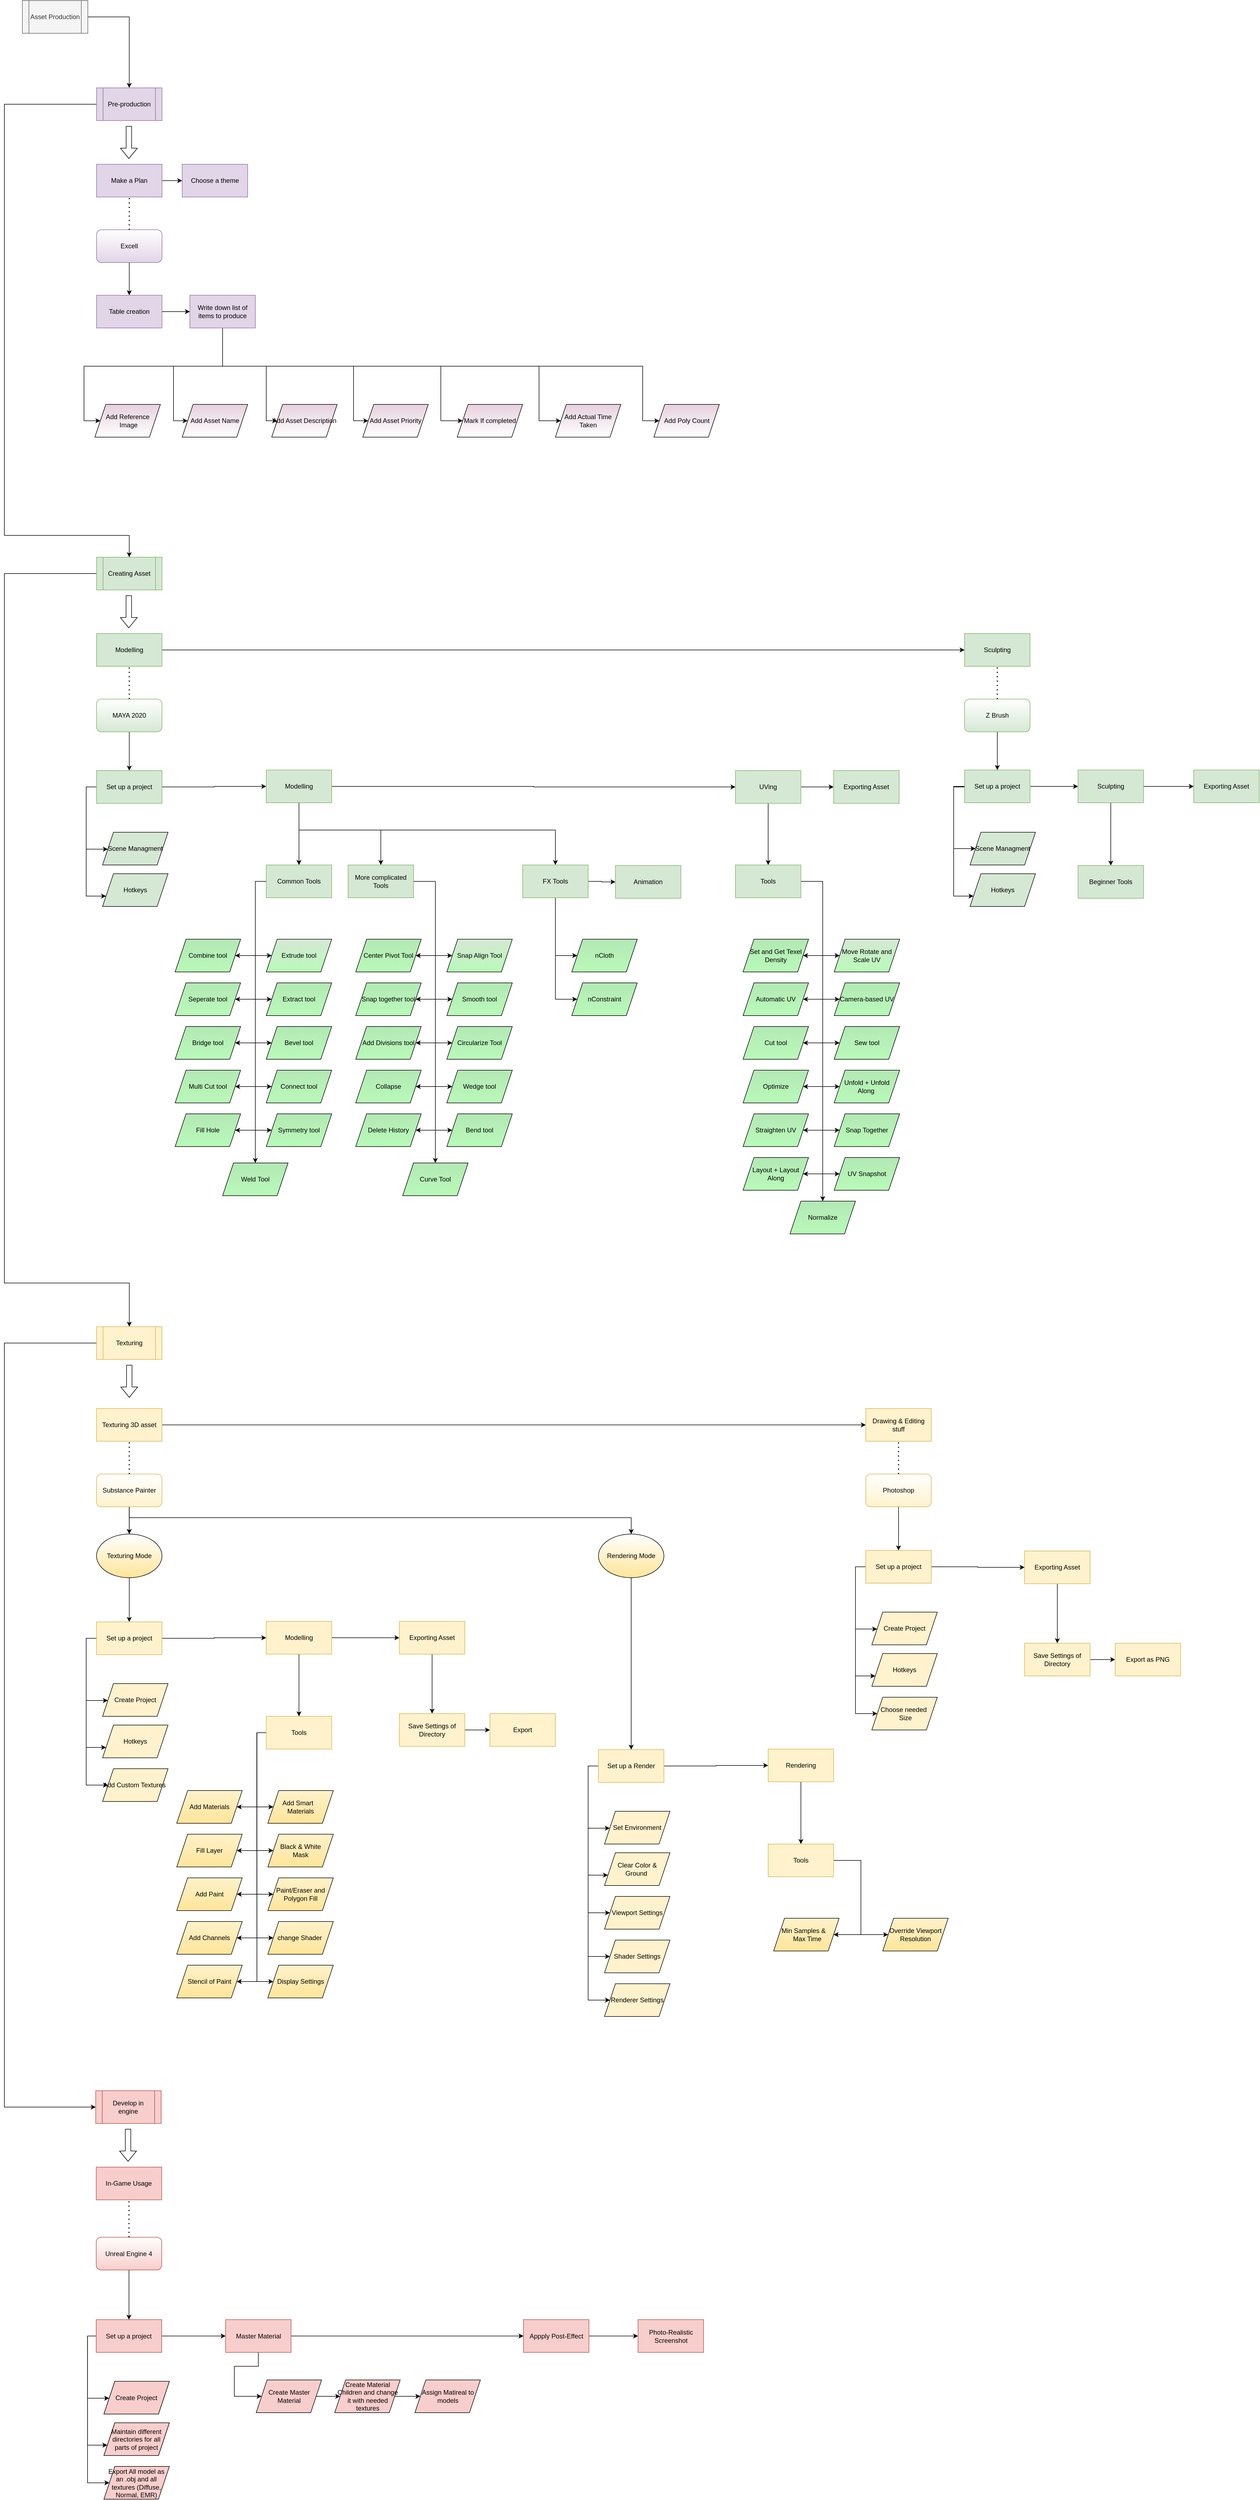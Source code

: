 <mxfile version="14.3.2" type="github">
  <diagram id="C5RBs43oDa-KdzZeNtuy" name="Page-1">
    <mxGraphModel dx="2040" dy="1089" grid="1" gridSize="10" guides="1" tooltips="1" connect="1" arrows="1" fold="1" page="1" pageScale="1" pageWidth="827" pageHeight="1169" math="0" shadow="0">
      <root>
        <mxCell id="WIyWlLk6GJQsqaUBKTNV-0" />
        <mxCell id="WIyWlLk6GJQsqaUBKTNV-1" parent="WIyWlLk6GJQsqaUBKTNV-0" />
        <mxCell id="bqparqAw96Tzhk1BX_8L-110" style="edgeStyle=orthogonalEdgeStyle;rounded=0;orthogonalLoop=1;jettySize=auto;html=1;" edge="1" parent="WIyWlLk6GJQsqaUBKTNV-1" source="bqparqAw96Tzhk1BX_8L-2" target="bqparqAw96Tzhk1BX_8L-111">
          <mxGeometry relative="1" as="geometry">
            <mxPoint x="143" y="160" as="targetPoint" />
          </mxGeometry>
        </mxCell>
        <mxCell id="bqparqAw96Tzhk1BX_8L-2" value="Asset Production" style="shape=process;whiteSpace=wrap;html=1;backgroundOutline=1;fillColor=#f5f5f5;strokeColor=#666666;fontColor=#333333;" vertex="1" parent="WIyWlLk6GJQsqaUBKTNV-1">
          <mxGeometry x="83" y="40" width="120" height="60" as="geometry" />
        </mxCell>
        <mxCell id="bqparqAw96Tzhk1BX_8L-190" style="edgeStyle=orthogonalEdgeStyle;rounded=0;orthogonalLoop=1;jettySize=auto;html=1;" edge="1" parent="WIyWlLk6GJQsqaUBKTNV-1" source="bqparqAw96Tzhk1BX_8L-4" target="bqparqAw96Tzhk1BX_8L-6">
          <mxGeometry relative="1" as="geometry">
            <Array as="points">
              <mxPoint x="50" y="1090" />
              <mxPoint x="50" y="2390" />
              <mxPoint x="279" y="2390" />
            </Array>
          </mxGeometry>
        </mxCell>
        <mxCell id="bqparqAw96Tzhk1BX_8L-4" value="&lt;span style=&quot;font-weight: normal&quot;&gt;Creating Asset&lt;/span&gt;" style="shape=process;whiteSpace=wrap;html=1;backgroundOutline=1;fontStyle=1;fillColor=#d5e8d4;strokeColor=#82b366;" vertex="1" parent="WIyWlLk6GJQsqaUBKTNV-1">
          <mxGeometry x="218.93" y="1060" width="120" height="60" as="geometry" />
        </mxCell>
        <mxCell id="bqparqAw96Tzhk1BX_8L-360" style="edgeStyle=orthogonalEdgeStyle;rounded=0;orthogonalLoop=1;jettySize=auto;html=1;entryX=0;entryY=0.5;entryDx=0;entryDy=0;" edge="1" parent="WIyWlLk6GJQsqaUBKTNV-1" source="bqparqAw96Tzhk1BX_8L-6" target="bqparqAw96Tzhk1BX_8L-56">
          <mxGeometry relative="1" as="geometry">
            <Array as="points">
              <mxPoint x="50" y="2500" />
              <mxPoint x="50" y="3900" />
            </Array>
          </mxGeometry>
        </mxCell>
        <mxCell id="bqparqAw96Tzhk1BX_8L-6" value="Texturing" style="shape=process;whiteSpace=wrap;html=1;backgroundOutline=1;fillColor=#fff2cc;strokeColor=#d6b656;" vertex="1" parent="WIyWlLk6GJQsqaUBKTNV-1">
          <mxGeometry x="218.93" y="2470" width="120" height="60" as="geometry" />
        </mxCell>
        <mxCell id="bqparqAw96Tzhk1BX_8L-28" style="edgeStyle=orthogonalEdgeStyle;rounded=0;orthogonalLoop=1;jettySize=auto;html=1;entryX=0.5;entryY=0;entryDx=0;entryDy=0;" edge="1" parent="WIyWlLk6GJQsqaUBKTNV-1" source="bqparqAw96Tzhk1BX_8L-10" target="bqparqAw96Tzhk1BX_8L-42">
          <mxGeometry relative="1" as="geometry">
            <mxPoint x="278.93" y="1320" as="targetPoint" />
          </mxGeometry>
        </mxCell>
        <mxCell id="bqparqAw96Tzhk1BX_8L-10" value="MAYA 2020" style="rounded=1;whiteSpace=wrap;html=1;strokeColor=#82b366;fillColor=#d5e8d4;gradientDirection=north;gradientColor=#FFFFFF;" vertex="1" parent="WIyWlLk6GJQsqaUBKTNV-1">
          <mxGeometry x="218.93" y="1320" width="120" height="60" as="geometry" />
        </mxCell>
        <mxCell id="bqparqAw96Tzhk1BX_8L-29" value="" style="shape=flexArrow;endArrow=classic;html=1;" edge="1" parent="WIyWlLk6GJQsqaUBKTNV-1">
          <mxGeometry width="50" height="50" relative="1" as="geometry">
            <mxPoint x="278.1" y="1130" as="sourcePoint" />
            <mxPoint x="278.1" y="1190" as="targetPoint" />
          </mxGeometry>
        </mxCell>
        <mxCell id="bqparqAw96Tzhk1BX_8L-30" value="" style="shape=flexArrow;endArrow=classic;html=1;" edge="1" parent="WIyWlLk6GJQsqaUBKTNV-1">
          <mxGeometry width="50" height="50" relative="1" as="geometry">
            <mxPoint x="278.93" y="2540" as="sourcePoint" />
            <mxPoint x="278.93" y="2600" as="targetPoint" />
          </mxGeometry>
        </mxCell>
        <mxCell id="bqparqAw96Tzhk1BX_8L-32" value="Extrude tool" style="shape=parallelogram;perimeter=parallelogramPerimeter;whiteSpace=wrap;html=1;fixedSize=1;fillColor=#d5e8d4;gradientColor=#B9FAB9;strokeColor=#040503;" vertex="1" parent="WIyWlLk6GJQsqaUBKTNV-1">
          <mxGeometry x="530" y="1760" width="120" height="60" as="geometry" />
        </mxCell>
        <mxCell id="bqparqAw96Tzhk1BX_8L-33" value="Extract tool" style="shape=parallelogram;perimeter=parallelogramPerimeter;whiteSpace=wrap;html=1;fixedSize=1;fillColor=#B3E8B4;gradientColor=#B9FAB9;" vertex="1" parent="WIyWlLk6GJQsqaUBKTNV-1">
          <mxGeometry x="530" y="1840" width="120" height="60" as="geometry" />
        </mxCell>
        <mxCell id="bqparqAw96Tzhk1BX_8L-34" value="Combine tool" style="shape=parallelogram;perimeter=parallelogramPerimeter;whiteSpace=wrap;html=1;fixedSize=1;fillColor=#B3E8B4;gradientColor=#B9FAB9;" vertex="1" parent="WIyWlLk6GJQsqaUBKTNV-1">
          <mxGeometry x="363" y="1760" width="120" height="60" as="geometry" />
        </mxCell>
        <mxCell id="bqparqAw96Tzhk1BX_8L-35" value="Seperate tool" style="shape=parallelogram;perimeter=parallelogramPerimeter;whiteSpace=wrap;html=1;fixedSize=1;fillColor=#B3E8B4;gradientColor=#B9FAB9;" vertex="1" parent="WIyWlLk6GJQsqaUBKTNV-1">
          <mxGeometry x="363" y="1840" width="120" height="60" as="geometry" />
        </mxCell>
        <mxCell id="bqparqAw96Tzhk1BX_8L-36" value="Bevel tool" style="shape=parallelogram;perimeter=parallelogramPerimeter;whiteSpace=wrap;html=1;fixedSize=1;fillColor=#B3E8B4;gradientColor=#B9FAB9;" vertex="1" parent="WIyWlLk6GJQsqaUBKTNV-1">
          <mxGeometry x="530" y="1920" width="120" height="60" as="geometry" />
        </mxCell>
        <mxCell id="bqparqAw96Tzhk1BX_8L-37" value="Bridge tool" style="shape=parallelogram;perimeter=parallelogramPerimeter;whiteSpace=wrap;html=1;fixedSize=1;fillColor=#B3E8B4;gradientColor=#B9FAB9;" vertex="1" parent="WIyWlLk6GJQsqaUBKTNV-1">
          <mxGeometry x="363" y="1920" width="120" height="60" as="geometry" />
        </mxCell>
        <mxCell id="bqparqAw96Tzhk1BX_8L-38" value="Multi Cut tool" style="shape=parallelogram;perimeter=parallelogramPerimeter;whiteSpace=wrap;html=1;fixedSize=1;fillColor=#B3E8B4;gradientColor=#B9FAB9;" vertex="1" parent="WIyWlLk6GJQsqaUBKTNV-1">
          <mxGeometry x="363" y="2000" width="120" height="60" as="geometry" />
        </mxCell>
        <mxCell id="bqparqAw96Tzhk1BX_8L-39" value="Connect tool" style="shape=parallelogram;perimeter=parallelogramPerimeter;whiteSpace=wrap;html=1;fixedSize=1;fillColor=#B3E8B4;gradientColor=#B9FAB9;" vertex="1" parent="WIyWlLk6GJQsqaUBKTNV-1">
          <mxGeometry x="530" y="2000" width="120" height="60" as="geometry" />
        </mxCell>
        <mxCell id="bqparqAw96Tzhk1BX_8L-40" value="Symmetry tool" style="shape=parallelogram;perimeter=parallelogramPerimeter;whiteSpace=wrap;html=1;fixedSize=1;fillColor=#B3E8B4;gradientColor=#B9FAB9;" vertex="1" parent="WIyWlLk6GJQsqaUBKTNV-1">
          <mxGeometry x="530" y="2080" width="120" height="60" as="geometry" />
        </mxCell>
        <mxCell id="bqparqAw96Tzhk1BX_8L-58" style="edgeStyle=orthogonalEdgeStyle;rounded=0;orthogonalLoop=1;jettySize=auto;html=1;" edge="1" parent="WIyWlLk6GJQsqaUBKTNV-1" source="bqparqAw96Tzhk1BX_8L-42" target="bqparqAw96Tzhk1BX_8L-59">
          <mxGeometry relative="1" as="geometry">
            <mxPoint x="303" y="1571" as="targetPoint" />
            <Array as="points">
              <mxPoint x="200" y="1481" />
              <mxPoint x="200" y="1595" />
            </Array>
          </mxGeometry>
        </mxCell>
        <mxCell id="bqparqAw96Tzhk1BX_8L-60" style="edgeStyle=orthogonalEdgeStyle;rounded=0;orthogonalLoop=1;jettySize=auto;html=1;" edge="1" parent="WIyWlLk6GJQsqaUBKTNV-1" source="bqparqAw96Tzhk1BX_8L-42" target="bqparqAw96Tzhk1BX_8L-61">
          <mxGeometry relative="1" as="geometry">
            <mxPoint x="303" y="1741" as="targetPoint" />
            <Array as="points">
              <mxPoint x="200" y="1481" />
              <mxPoint x="200" y="1681" />
            </Array>
          </mxGeometry>
        </mxCell>
        <mxCell id="bqparqAw96Tzhk1BX_8L-64" style="edgeStyle=orthogonalEdgeStyle;rounded=0;orthogonalLoop=1;jettySize=auto;html=1;entryX=0;entryY=0.5;entryDx=0;entryDy=0;" edge="1" parent="WIyWlLk6GJQsqaUBKTNV-1" source="bqparqAw96Tzhk1BX_8L-42" target="bqparqAw96Tzhk1BX_8L-47">
          <mxGeometry relative="1" as="geometry" />
        </mxCell>
        <mxCell id="bqparqAw96Tzhk1BX_8L-42" value="Set up a project" style="rounded=0;whiteSpace=wrap;html=1;fillColor=#d5e8d4;strokeColor=#82b366;" vertex="1" parent="WIyWlLk6GJQsqaUBKTNV-1">
          <mxGeometry x="218.93" y="1451" width="120" height="60" as="geometry" />
        </mxCell>
        <mxCell id="bqparqAw96Tzhk1BX_8L-67" style="edgeStyle=orthogonalEdgeStyle;rounded=0;orthogonalLoop=1;jettySize=auto;html=1;entryX=0;entryY=0.5;entryDx=0;entryDy=0;" edge="1" parent="WIyWlLk6GJQsqaUBKTNV-1" source="bqparqAw96Tzhk1BX_8L-44" target="bqparqAw96Tzhk1BX_8L-32">
          <mxGeometry relative="1" as="geometry">
            <Array as="points">
              <mxPoint x="510" y="1654" />
              <mxPoint x="510" y="1790" />
            </Array>
          </mxGeometry>
        </mxCell>
        <mxCell id="bqparqAw96Tzhk1BX_8L-68" style="edgeStyle=orthogonalEdgeStyle;rounded=0;orthogonalLoop=1;jettySize=auto;html=1;entryX=0;entryY=0.5;entryDx=0;entryDy=0;" edge="1" parent="WIyWlLk6GJQsqaUBKTNV-1" source="bqparqAw96Tzhk1BX_8L-44" target="bqparqAw96Tzhk1BX_8L-33">
          <mxGeometry relative="1" as="geometry">
            <Array as="points">
              <mxPoint x="510" y="1654" />
              <mxPoint x="510" y="1870" />
            </Array>
          </mxGeometry>
        </mxCell>
        <mxCell id="bqparqAw96Tzhk1BX_8L-71" style="edgeStyle=orthogonalEdgeStyle;rounded=0;orthogonalLoop=1;jettySize=auto;html=1;entryX=1;entryY=0.5;entryDx=0;entryDy=0;" edge="1" parent="WIyWlLk6GJQsqaUBKTNV-1" source="bqparqAw96Tzhk1BX_8L-44" target="bqparqAw96Tzhk1BX_8L-34">
          <mxGeometry relative="1" as="geometry">
            <Array as="points">
              <mxPoint x="510" y="1654" />
              <mxPoint x="510" y="1790" />
            </Array>
          </mxGeometry>
        </mxCell>
        <mxCell id="bqparqAw96Tzhk1BX_8L-72" style="edgeStyle=orthogonalEdgeStyle;rounded=0;orthogonalLoop=1;jettySize=auto;html=1;entryX=1;entryY=0.5;entryDx=0;entryDy=0;" edge="1" parent="WIyWlLk6GJQsqaUBKTNV-1" source="bqparqAw96Tzhk1BX_8L-44" target="bqparqAw96Tzhk1BX_8L-35">
          <mxGeometry relative="1" as="geometry">
            <Array as="points">
              <mxPoint x="510" y="1654" />
              <mxPoint x="510" y="1870" />
            </Array>
          </mxGeometry>
        </mxCell>
        <mxCell id="bqparqAw96Tzhk1BX_8L-73" style="edgeStyle=orthogonalEdgeStyle;rounded=0;orthogonalLoop=1;jettySize=auto;html=1;entryX=0;entryY=0.5;entryDx=0;entryDy=0;" edge="1" parent="WIyWlLk6GJQsqaUBKTNV-1" source="bqparqAw96Tzhk1BX_8L-44" target="bqparqAw96Tzhk1BX_8L-36">
          <mxGeometry relative="1" as="geometry">
            <Array as="points">
              <mxPoint x="510" y="1654" />
              <mxPoint x="510" y="1950" />
            </Array>
          </mxGeometry>
        </mxCell>
        <mxCell id="bqparqAw96Tzhk1BX_8L-74" style="edgeStyle=orthogonalEdgeStyle;rounded=0;orthogonalLoop=1;jettySize=auto;html=1;entryX=1;entryY=0.5;entryDx=0;entryDy=0;" edge="1" parent="WIyWlLk6GJQsqaUBKTNV-1" source="bqparqAw96Tzhk1BX_8L-44" target="bqparqAw96Tzhk1BX_8L-37">
          <mxGeometry relative="1" as="geometry">
            <Array as="points">
              <mxPoint x="510" y="1654" />
              <mxPoint x="510" y="1950" />
            </Array>
          </mxGeometry>
        </mxCell>
        <mxCell id="bqparqAw96Tzhk1BX_8L-75" style="edgeStyle=orthogonalEdgeStyle;rounded=0;orthogonalLoop=1;jettySize=auto;html=1;entryX=1;entryY=0.5;entryDx=0;entryDy=0;" edge="1" parent="WIyWlLk6GJQsqaUBKTNV-1" source="bqparqAw96Tzhk1BX_8L-44" target="bqparqAw96Tzhk1BX_8L-38">
          <mxGeometry relative="1" as="geometry">
            <Array as="points">
              <mxPoint x="510" y="1654" />
              <mxPoint x="510" y="2030" />
            </Array>
          </mxGeometry>
        </mxCell>
        <mxCell id="bqparqAw96Tzhk1BX_8L-76" style="edgeStyle=orthogonalEdgeStyle;rounded=0;orthogonalLoop=1;jettySize=auto;html=1;entryX=0;entryY=0.5;entryDx=0;entryDy=0;" edge="1" parent="WIyWlLk6GJQsqaUBKTNV-1" source="bqparqAw96Tzhk1BX_8L-44" target="bqparqAw96Tzhk1BX_8L-39">
          <mxGeometry relative="1" as="geometry">
            <Array as="points">
              <mxPoint x="510" y="1654" />
              <mxPoint x="510" y="2030" />
            </Array>
          </mxGeometry>
        </mxCell>
        <mxCell id="bqparqAw96Tzhk1BX_8L-77" style="edgeStyle=orthogonalEdgeStyle;rounded=0;orthogonalLoop=1;jettySize=auto;html=1;entryX=0;entryY=0.5;entryDx=0;entryDy=0;" edge="1" parent="WIyWlLk6GJQsqaUBKTNV-1" source="bqparqAw96Tzhk1BX_8L-44" target="bqparqAw96Tzhk1BX_8L-40">
          <mxGeometry relative="1" as="geometry">
            <Array as="points">
              <mxPoint x="510" y="1654" />
              <mxPoint x="510" y="2110" />
            </Array>
          </mxGeometry>
        </mxCell>
        <mxCell id="bqparqAw96Tzhk1BX_8L-91" style="edgeStyle=orthogonalEdgeStyle;rounded=0;orthogonalLoop=1;jettySize=auto;html=1;entryX=1;entryY=0.5;entryDx=0;entryDy=0;" edge="1" parent="WIyWlLk6GJQsqaUBKTNV-1" source="bqparqAw96Tzhk1BX_8L-44" target="bqparqAw96Tzhk1BX_8L-90">
          <mxGeometry relative="1" as="geometry">
            <Array as="points">
              <mxPoint x="510" y="1654" />
              <mxPoint x="510" y="2110" />
            </Array>
          </mxGeometry>
        </mxCell>
        <mxCell id="bqparqAw96Tzhk1BX_8L-399" style="edgeStyle=orthogonalEdgeStyle;rounded=0;orthogonalLoop=1;jettySize=auto;html=1;entryX=0.5;entryY=0;entryDx=0;entryDy=0;" edge="1" parent="WIyWlLk6GJQsqaUBKTNV-1" source="bqparqAw96Tzhk1BX_8L-44" target="bqparqAw96Tzhk1BX_8L-398">
          <mxGeometry relative="1" as="geometry">
            <Array as="points">
              <mxPoint x="510" y="1654" />
            </Array>
          </mxGeometry>
        </mxCell>
        <mxCell id="bqparqAw96Tzhk1BX_8L-44" value="Common Tools" style="rounded=0;whiteSpace=wrap;html=1;fillColor=#d5e8d4;strokeColor=#82b366;" vertex="1" parent="WIyWlLk6GJQsqaUBKTNV-1">
          <mxGeometry x="530" y="1624" width="120" height="60" as="geometry" />
        </mxCell>
        <mxCell id="bqparqAw96Tzhk1BX_8L-48" style="edgeStyle=orthogonalEdgeStyle;rounded=0;orthogonalLoop=1;jettySize=auto;html=1;entryX=0.5;entryY=0;entryDx=0;entryDy=0;" edge="1" parent="WIyWlLk6GJQsqaUBKTNV-1" source="bqparqAw96Tzhk1BX_8L-47" target="bqparqAw96Tzhk1BX_8L-44">
          <mxGeometry relative="1" as="geometry" />
        </mxCell>
        <mxCell id="bqparqAw96Tzhk1BX_8L-65" style="edgeStyle=orthogonalEdgeStyle;rounded=0;orthogonalLoop=1;jettySize=auto;html=1;entryX=0;entryY=0.5;entryDx=0;entryDy=0;" edge="1" parent="WIyWlLk6GJQsqaUBKTNV-1" source="bqparqAw96Tzhk1BX_8L-47" target="bqparqAw96Tzhk1BX_8L-50">
          <mxGeometry relative="1" as="geometry" />
        </mxCell>
        <mxCell id="bqparqAw96Tzhk1BX_8L-79" style="edgeStyle=orthogonalEdgeStyle;rounded=0;orthogonalLoop=1;jettySize=auto;html=1;" edge="1" parent="WIyWlLk6GJQsqaUBKTNV-1" source="bqparqAw96Tzhk1BX_8L-47" target="bqparqAw96Tzhk1BX_8L-80">
          <mxGeometry relative="1" as="geometry">
            <mxPoint x="730" y="1620" as="targetPoint" />
            <Array as="points">
              <mxPoint x="590" y="1560" />
              <mxPoint x="740" y="1560" />
            </Array>
          </mxGeometry>
        </mxCell>
        <mxCell id="bqparqAw96Tzhk1BX_8L-103" style="edgeStyle=orthogonalEdgeStyle;rounded=0;orthogonalLoop=1;jettySize=auto;html=1;" edge="1" parent="WIyWlLk6GJQsqaUBKTNV-1" source="bqparqAw96Tzhk1BX_8L-47" target="bqparqAw96Tzhk1BX_8L-104">
          <mxGeometry relative="1" as="geometry">
            <mxPoint x="950" y="1640" as="targetPoint" />
            <Array as="points">
              <mxPoint x="590" y="1560" />
              <mxPoint x="1060" y="1560" />
            </Array>
          </mxGeometry>
        </mxCell>
        <mxCell id="bqparqAw96Tzhk1BX_8L-47" value="Modelling" style="rounded=0;whiteSpace=wrap;html=1;fillColor=#d5e8d4;strokeColor=#82b366;" vertex="1" parent="WIyWlLk6GJQsqaUBKTNV-1">
          <mxGeometry x="530" y="1450" width="120" height="60" as="geometry" />
        </mxCell>
        <mxCell id="bqparqAw96Tzhk1BX_8L-51" style="edgeStyle=orthogonalEdgeStyle;rounded=0;orthogonalLoop=1;jettySize=auto;html=1;entryX=0.5;entryY=0;entryDx=0;entryDy=0;" edge="1" parent="WIyWlLk6GJQsqaUBKTNV-1" source="bqparqAw96Tzhk1BX_8L-50" target="bqparqAw96Tzhk1BX_8L-170">
          <mxGeometry relative="1" as="geometry">
            <mxPoint x="1120" y="1641" as="targetPoint" />
          </mxGeometry>
        </mxCell>
        <mxCell id="bqparqAw96Tzhk1BX_8L-66" style="edgeStyle=orthogonalEdgeStyle;rounded=0;orthogonalLoop=1;jettySize=auto;html=1;entryX=0;entryY=0.5;entryDx=0;entryDy=0;" edge="1" parent="WIyWlLk6GJQsqaUBKTNV-1" source="bqparqAw96Tzhk1BX_8L-50" target="bqparqAw96Tzhk1BX_8L-63">
          <mxGeometry relative="1" as="geometry" />
        </mxCell>
        <mxCell id="bqparqAw96Tzhk1BX_8L-50" value="UVing" style="rounded=0;whiteSpace=wrap;html=1;fillColor=#d5e8d4;strokeColor=#82b366;" vertex="1" parent="WIyWlLk6GJQsqaUBKTNV-1">
          <mxGeometry x="1390" y="1451" width="120" height="60" as="geometry" />
        </mxCell>
        <mxCell id="bqparqAw96Tzhk1BX_8L-56" value="Develop in engine" style="shape=process;whiteSpace=wrap;html=1;backgroundOutline=1;fillColor=#f8cecc;strokeColor=#b85450;" vertex="1" parent="WIyWlLk6GJQsqaUBKTNV-1">
          <mxGeometry x="217.43" y="3870" width="120" height="60" as="geometry" />
        </mxCell>
        <mxCell id="bqparqAw96Tzhk1BX_8L-57" value="" style="shape=flexArrow;endArrow=classic;html=1;" edge="1" parent="WIyWlLk6GJQsqaUBKTNV-1">
          <mxGeometry width="50" height="50" relative="1" as="geometry">
            <mxPoint x="276.72" y="3940" as="sourcePoint" />
            <mxPoint x="276.72" y="4000" as="targetPoint" />
          </mxGeometry>
        </mxCell>
        <mxCell id="bqparqAw96Tzhk1BX_8L-59" value="Scene Managment" style="shape=parallelogram;perimeter=parallelogramPerimeter;whiteSpace=wrap;html=1;fixedSize=1;fillColor=#d5e8d4;strokeColor=#060804;" vertex="1" parent="WIyWlLk6GJQsqaUBKTNV-1">
          <mxGeometry x="230" y="1564" width="120" height="60" as="geometry" />
        </mxCell>
        <mxCell id="bqparqAw96Tzhk1BX_8L-61" value="Hotkeys" style="shape=parallelogram;perimeter=parallelogramPerimeter;whiteSpace=wrap;html=1;fixedSize=1;fillColor=#d5e8d4;strokeColor=#060804;" vertex="1" parent="WIyWlLk6GJQsqaUBKTNV-1">
          <mxGeometry x="230" y="1640" width="120" height="60" as="geometry" />
        </mxCell>
        <mxCell id="bqparqAw96Tzhk1BX_8L-63" value="Exporting Asset" style="rounded=0;whiteSpace=wrap;html=1;fillColor=#d5e8d4;strokeColor=#82b366;" vertex="1" parent="WIyWlLk6GJQsqaUBKTNV-1">
          <mxGeometry x="1570" y="1451" width="120" height="60" as="geometry" />
        </mxCell>
        <mxCell id="bqparqAw96Tzhk1BX_8L-92" style="edgeStyle=orthogonalEdgeStyle;rounded=0;orthogonalLoop=1;jettySize=auto;html=1;entryX=0;entryY=0.5;entryDx=0;entryDy=0;" edge="1" parent="WIyWlLk6GJQsqaUBKTNV-1" source="bqparqAw96Tzhk1BX_8L-80" target="bqparqAw96Tzhk1BX_8L-81">
          <mxGeometry relative="1" as="geometry">
            <Array as="points">
              <mxPoint x="840" y="1654" />
              <mxPoint x="840" y="1790" />
            </Array>
          </mxGeometry>
        </mxCell>
        <mxCell id="bqparqAw96Tzhk1BX_8L-93" style="edgeStyle=orthogonalEdgeStyle;rounded=0;orthogonalLoop=1;jettySize=auto;html=1;entryX=1;entryY=0.5;entryDx=0;entryDy=0;" edge="1" parent="WIyWlLk6GJQsqaUBKTNV-1" source="bqparqAw96Tzhk1BX_8L-80" target="bqparqAw96Tzhk1BX_8L-83">
          <mxGeometry relative="1" as="geometry">
            <Array as="points">
              <mxPoint x="840" y="1654" />
              <mxPoint x="840" y="1790" />
            </Array>
          </mxGeometry>
        </mxCell>
        <mxCell id="bqparqAw96Tzhk1BX_8L-94" style="edgeStyle=orthogonalEdgeStyle;rounded=0;orthogonalLoop=1;jettySize=auto;html=1;entryX=1;entryY=0.5;entryDx=0;entryDy=0;" edge="1" parent="WIyWlLk6GJQsqaUBKTNV-1" source="bqparqAw96Tzhk1BX_8L-80" target="bqparqAw96Tzhk1BX_8L-84">
          <mxGeometry relative="1" as="geometry">
            <Array as="points">
              <mxPoint x="840" y="1654" />
              <mxPoint x="840" y="1870" />
            </Array>
          </mxGeometry>
        </mxCell>
        <mxCell id="bqparqAw96Tzhk1BX_8L-95" style="edgeStyle=orthogonalEdgeStyle;rounded=0;orthogonalLoop=1;jettySize=auto;html=1;entryX=0;entryY=0.5;entryDx=0;entryDy=0;" edge="1" parent="WIyWlLk6GJQsqaUBKTNV-1" source="bqparqAw96Tzhk1BX_8L-80" target="bqparqAw96Tzhk1BX_8L-82">
          <mxGeometry relative="1" as="geometry">
            <Array as="points">
              <mxPoint x="840" y="1654" />
              <mxPoint x="840" y="1870" />
            </Array>
          </mxGeometry>
        </mxCell>
        <mxCell id="bqparqAw96Tzhk1BX_8L-96" style="edgeStyle=orthogonalEdgeStyle;rounded=0;orthogonalLoop=1;jettySize=auto;html=1;entryX=0;entryY=0.5;entryDx=0;entryDy=0;" edge="1" parent="WIyWlLk6GJQsqaUBKTNV-1" source="bqparqAw96Tzhk1BX_8L-80" target="bqparqAw96Tzhk1BX_8L-85">
          <mxGeometry relative="1" as="geometry">
            <Array as="points">
              <mxPoint x="840" y="1654" />
              <mxPoint x="840" y="1950" />
            </Array>
          </mxGeometry>
        </mxCell>
        <mxCell id="bqparqAw96Tzhk1BX_8L-97" style="edgeStyle=orthogonalEdgeStyle;rounded=0;orthogonalLoop=1;jettySize=auto;html=1;entryX=0;entryY=0.5;entryDx=0;entryDy=0;" edge="1" parent="WIyWlLk6GJQsqaUBKTNV-1" source="bqparqAw96Tzhk1BX_8L-80" target="bqparqAw96Tzhk1BX_8L-88">
          <mxGeometry relative="1" as="geometry">
            <Array as="points">
              <mxPoint x="840" y="1654" />
              <mxPoint x="840" y="2030" />
            </Array>
          </mxGeometry>
        </mxCell>
        <mxCell id="bqparqAw96Tzhk1BX_8L-98" style="edgeStyle=orthogonalEdgeStyle;rounded=0;orthogonalLoop=1;jettySize=auto;html=1;entryX=0;entryY=0.5;entryDx=0;entryDy=0;" edge="1" parent="WIyWlLk6GJQsqaUBKTNV-1" source="bqparqAw96Tzhk1BX_8L-80" target="bqparqAw96Tzhk1BX_8L-89">
          <mxGeometry relative="1" as="geometry">
            <Array as="points">
              <mxPoint x="840" y="1654" />
              <mxPoint x="840" y="2110" />
            </Array>
          </mxGeometry>
        </mxCell>
        <mxCell id="bqparqAw96Tzhk1BX_8L-99" style="edgeStyle=orthogonalEdgeStyle;rounded=0;orthogonalLoop=1;jettySize=auto;html=1;entryX=1;entryY=0.5;entryDx=0;entryDy=0;" edge="1" parent="WIyWlLk6GJQsqaUBKTNV-1" source="bqparqAw96Tzhk1BX_8L-80" target="bqparqAw96Tzhk1BX_8L-86">
          <mxGeometry relative="1" as="geometry">
            <Array as="points">
              <mxPoint x="840" y="1654" />
              <mxPoint x="840" y="1950" />
            </Array>
          </mxGeometry>
        </mxCell>
        <mxCell id="bqparqAw96Tzhk1BX_8L-100" style="edgeStyle=orthogonalEdgeStyle;rounded=0;orthogonalLoop=1;jettySize=auto;html=1;entryX=1;entryY=0.5;entryDx=0;entryDy=0;" edge="1" parent="WIyWlLk6GJQsqaUBKTNV-1" source="bqparqAw96Tzhk1BX_8L-80" target="bqparqAw96Tzhk1BX_8L-87">
          <mxGeometry relative="1" as="geometry">
            <Array as="points">
              <mxPoint x="840" y="1654" />
              <mxPoint x="840" y="2030" />
            </Array>
          </mxGeometry>
        </mxCell>
        <mxCell id="bqparqAw96Tzhk1BX_8L-102" style="edgeStyle=orthogonalEdgeStyle;rounded=0;orthogonalLoop=1;jettySize=auto;html=1;entryX=1;entryY=0.5;entryDx=0;entryDy=0;" edge="1" parent="WIyWlLk6GJQsqaUBKTNV-1" source="bqparqAw96Tzhk1BX_8L-80" target="bqparqAw96Tzhk1BX_8L-101">
          <mxGeometry relative="1" as="geometry">
            <Array as="points">
              <mxPoint x="840" y="1654" />
              <mxPoint x="840" y="2110" />
            </Array>
          </mxGeometry>
        </mxCell>
        <mxCell id="bqparqAw96Tzhk1BX_8L-401" style="edgeStyle=orthogonalEdgeStyle;rounded=0;orthogonalLoop=1;jettySize=auto;html=1;entryX=0.5;entryY=0;entryDx=0;entryDy=0;" edge="1" parent="WIyWlLk6GJQsqaUBKTNV-1" source="bqparqAw96Tzhk1BX_8L-80" target="bqparqAw96Tzhk1BX_8L-400">
          <mxGeometry relative="1" as="geometry">
            <Array as="points">
              <mxPoint x="840" y="1654" />
            </Array>
          </mxGeometry>
        </mxCell>
        <mxCell id="bqparqAw96Tzhk1BX_8L-80" value="More complicated Tools" style="rounded=0;whiteSpace=wrap;html=1;fillColor=#d5e8d4;strokeColor=#82b366;" vertex="1" parent="WIyWlLk6GJQsqaUBKTNV-1">
          <mxGeometry x="680" y="1624" width="120" height="60" as="geometry" />
        </mxCell>
        <mxCell id="bqparqAw96Tzhk1BX_8L-81" value="Snap Align Tool" style="shape=parallelogram;perimeter=parallelogramPerimeter;whiteSpace=wrap;html=1;fixedSize=1;fillColor=#d5e8d4;gradientColor=#B9FAB9;strokeColor=#040503;" vertex="1" parent="WIyWlLk6GJQsqaUBKTNV-1">
          <mxGeometry x="861" y="1760" width="120" height="60" as="geometry" />
        </mxCell>
        <mxCell id="bqparqAw96Tzhk1BX_8L-82" value="Smooth tool" style="shape=parallelogram;perimeter=parallelogramPerimeter;whiteSpace=wrap;html=1;fixedSize=1;fillColor=#B3E8B4;gradientColor=#B9FAB9;" vertex="1" parent="WIyWlLk6GJQsqaUBKTNV-1">
          <mxGeometry x="861" y="1840" width="120" height="60" as="geometry" />
        </mxCell>
        <mxCell id="bqparqAw96Tzhk1BX_8L-83" value="Center Pivot Tool" style="shape=parallelogram;perimeter=parallelogramPerimeter;whiteSpace=wrap;html=1;fixedSize=1;fillColor=#B3E8B4;gradientColor=#B9FAB9;" vertex="1" parent="WIyWlLk6GJQsqaUBKTNV-1">
          <mxGeometry x="694" y="1760" width="120" height="60" as="geometry" />
        </mxCell>
        <mxCell id="bqparqAw96Tzhk1BX_8L-84" value="Snap together tool" style="shape=parallelogram;perimeter=parallelogramPerimeter;whiteSpace=wrap;html=1;fixedSize=1;fillColor=#B3E8B4;gradientColor=#B9FAB9;" vertex="1" parent="WIyWlLk6GJQsqaUBKTNV-1">
          <mxGeometry x="694" y="1840" width="120" height="60" as="geometry" />
        </mxCell>
        <mxCell id="bqparqAw96Tzhk1BX_8L-85" value="Circularize Tool" style="shape=parallelogram;perimeter=parallelogramPerimeter;whiteSpace=wrap;html=1;fixedSize=1;fillColor=#B3E8B4;gradientColor=#B9FAB9;" vertex="1" parent="WIyWlLk6GJQsqaUBKTNV-1">
          <mxGeometry x="861" y="1920" width="120" height="60" as="geometry" />
        </mxCell>
        <mxCell id="bqparqAw96Tzhk1BX_8L-86" value="Add Divisions tool" style="shape=parallelogram;perimeter=parallelogramPerimeter;whiteSpace=wrap;html=1;fixedSize=1;fillColor=#B3E8B4;gradientColor=#B9FAB9;" vertex="1" parent="WIyWlLk6GJQsqaUBKTNV-1">
          <mxGeometry x="694" y="1920" width="120" height="60" as="geometry" />
        </mxCell>
        <mxCell id="bqparqAw96Tzhk1BX_8L-87" value="Collapse" style="shape=parallelogram;perimeter=parallelogramPerimeter;whiteSpace=wrap;html=1;fixedSize=1;fillColor=#B3E8B4;gradientColor=#B9FAB9;" vertex="1" parent="WIyWlLk6GJQsqaUBKTNV-1">
          <mxGeometry x="694" y="2000" width="120" height="60" as="geometry" />
        </mxCell>
        <mxCell id="bqparqAw96Tzhk1BX_8L-88" value="Wedge tool" style="shape=parallelogram;perimeter=parallelogramPerimeter;whiteSpace=wrap;html=1;fixedSize=1;fillColor=#B3E8B4;gradientColor=#B9FAB9;" vertex="1" parent="WIyWlLk6GJQsqaUBKTNV-1">
          <mxGeometry x="861" y="2000" width="120" height="60" as="geometry" />
        </mxCell>
        <mxCell id="bqparqAw96Tzhk1BX_8L-89" value="Bend tool" style="shape=parallelogram;perimeter=parallelogramPerimeter;whiteSpace=wrap;html=1;fixedSize=1;fillColor=#B3E8B4;gradientColor=#B9FAB9;" vertex="1" parent="WIyWlLk6GJQsqaUBKTNV-1">
          <mxGeometry x="861" y="2080" width="120" height="60" as="geometry" />
        </mxCell>
        <mxCell id="bqparqAw96Tzhk1BX_8L-90" value="Fill Hole" style="shape=parallelogram;perimeter=parallelogramPerimeter;whiteSpace=wrap;html=1;fixedSize=1;fillColor=#B3E8B4;gradientColor=#B9FAB9;" vertex="1" parent="WIyWlLk6GJQsqaUBKTNV-1">
          <mxGeometry x="363" y="2080" width="120" height="60" as="geometry" />
        </mxCell>
        <mxCell id="bqparqAw96Tzhk1BX_8L-101" value="Delete History" style="shape=parallelogram;perimeter=parallelogramPerimeter;whiteSpace=wrap;html=1;fixedSize=1;fillColor=#B3E8B4;gradientColor=#B9FAB9;" vertex="1" parent="WIyWlLk6GJQsqaUBKTNV-1">
          <mxGeometry x="694" y="2080" width="120" height="60" as="geometry" />
        </mxCell>
        <mxCell id="bqparqAw96Tzhk1BX_8L-105" style="edgeStyle=orthogonalEdgeStyle;rounded=0;orthogonalLoop=1;jettySize=auto;html=1;entryX=0;entryY=0.5;entryDx=0;entryDy=0;" edge="1" parent="WIyWlLk6GJQsqaUBKTNV-1" source="bqparqAw96Tzhk1BX_8L-104" target="bqparqAw96Tzhk1BX_8L-106">
          <mxGeometry relative="1" as="geometry">
            <mxPoint x="1060" y="1790" as="targetPoint" />
            <Array as="points">
              <mxPoint x="1060" y="1790" />
            </Array>
          </mxGeometry>
        </mxCell>
        <mxCell id="bqparqAw96Tzhk1BX_8L-108" style="edgeStyle=orthogonalEdgeStyle;rounded=0;orthogonalLoop=1;jettySize=auto;html=1;" edge="1" parent="WIyWlLk6GJQsqaUBKTNV-1" source="bqparqAw96Tzhk1BX_8L-104" target="bqparqAw96Tzhk1BX_8L-109">
          <mxGeometry relative="1" as="geometry">
            <mxPoint x="1200" y="1654.0" as="targetPoint" />
          </mxGeometry>
        </mxCell>
        <mxCell id="bqparqAw96Tzhk1BX_8L-139" style="edgeStyle=orthogonalEdgeStyle;rounded=0;orthogonalLoop=1;jettySize=auto;html=1;entryX=0;entryY=0.5;entryDx=0;entryDy=0;" edge="1" parent="WIyWlLk6GJQsqaUBKTNV-1" source="bqparqAw96Tzhk1BX_8L-104" target="bqparqAw96Tzhk1BX_8L-138">
          <mxGeometry relative="1" as="geometry">
            <Array as="points">
              <mxPoint x="1060" y="1870" />
            </Array>
          </mxGeometry>
        </mxCell>
        <mxCell id="bqparqAw96Tzhk1BX_8L-104" value="FX Tools" style="rounded=0;whiteSpace=wrap;html=1;fillColor=#d5e8d4;strokeColor=#82b366;" vertex="1" parent="WIyWlLk6GJQsqaUBKTNV-1">
          <mxGeometry x="1000" y="1624" width="120" height="60" as="geometry" />
        </mxCell>
        <mxCell id="bqparqAw96Tzhk1BX_8L-106" value="nCloth" style="shape=parallelogram;perimeter=parallelogramPerimeter;whiteSpace=wrap;html=1;fixedSize=1;fillColor=#B3E8B4;gradientColor=#B9FAB9;" vertex="1" parent="WIyWlLk6GJQsqaUBKTNV-1">
          <mxGeometry x="1090" y="1760" width="120" height="60" as="geometry" />
        </mxCell>
        <mxCell id="bqparqAw96Tzhk1BX_8L-109" value="Animation" style="rounded=0;whiteSpace=wrap;html=1;fillColor=#d5e8d4;strokeColor=#82b366;" vertex="1" parent="WIyWlLk6GJQsqaUBKTNV-1">
          <mxGeometry x="1170" y="1625.0" width="120" height="60" as="geometry" />
        </mxCell>
        <mxCell id="bqparqAw96Tzhk1BX_8L-112" style="edgeStyle=orthogonalEdgeStyle;rounded=0;orthogonalLoop=1;jettySize=auto;html=1;entryX=0.5;entryY=0;entryDx=0;entryDy=0;" edge="1" parent="WIyWlLk6GJQsqaUBKTNV-1" source="bqparqAw96Tzhk1BX_8L-111" target="bqparqAw96Tzhk1BX_8L-4">
          <mxGeometry relative="1" as="geometry">
            <Array as="points">
              <mxPoint x="50" y="230" />
              <mxPoint x="50" y="1020" />
              <mxPoint x="279" y="1020" />
            </Array>
          </mxGeometry>
        </mxCell>
        <mxCell id="bqparqAw96Tzhk1BX_8L-111" value="Pre-production" style="shape=process;whiteSpace=wrap;html=1;backgroundOutline=1;fillColor=#e1d5e7;strokeColor=#9673a6;" vertex="1" parent="WIyWlLk6GJQsqaUBKTNV-1">
          <mxGeometry x="218.93" y="200" width="120" height="60" as="geometry" />
        </mxCell>
        <mxCell id="bqparqAw96Tzhk1BX_8L-113" value="" style="shape=flexArrow;endArrow=classic;html=1;" edge="1" parent="WIyWlLk6GJQsqaUBKTNV-1">
          <mxGeometry width="50" height="50" relative="1" as="geometry">
            <mxPoint x="278.22" y="270" as="sourcePoint" />
            <mxPoint x="278.22" y="330" as="targetPoint" />
          </mxGeometry>
        </mxCell>
        <mxCell id="bqparqAw96Tzhk1BX_8L-115" style="edgeStyle=orthogonalEdgeStyle;rounded=0;orthogonalLoop=1;jettySize=auto;html=1;" edge="1" parent="WIyWlLk6GJQsqaUBKTNV-1" source="bqparqAw96Tzhk1BX_8L-114" target="bqparqAw96Tzhk1BX_8L-116">
          <mxGeometry relative="1" as="geometry">
            <mxPoint x="278.93" y="570" as="targetPoint" />
          </mxGeometry>
        </mxCell>
        <mxCell id="bqparqAw96Tzhk1BX_8L-114" value="Excell" style="rounded=1;whiteSpace=wrap;html=1;strokeColor=#9673a6;gradientDirection=north;fillColor=#e1d5e7;gradientColor=#ffffff;" vertex="1" parent="WIyWlLk6GJQsqaUBKTNV-1">
          <mxGeometry x="218.93" y="460" width="120" height="60" as="geometry" />
        </mxCell>
        <mxCell id="bqparqAw96Tzhk1BX_8L-118" style="edgeStyle=orthogonalEdgeStyle;rounded=0;orthogonalLoop=1;jettySize=auto;html=1;" edge="1" parent="WIyWlLk6GJQsqaUBKTNV-1" source="bqparqAw96Tzhk1BX_8L-116" target="bqparqAw96Tzhk1BX_8L-119">
          <mxGeometry relative="1" as="geometry">
            <mxPoint x="278.93" y="690" as="targetPoint" />
          </mxGeometry>
        </mxCell>
        <mxCell id="bqparqAw96Tzhk1BX_8L-116" value="Table creation" style="rounded=0;whiteSpace=wrap;html=1;fillColor=#e1d5e7;strokeColor=#9673a6;" vertex="1" parent="WIyWlLk6GJQsqaUBKTNV-1">
          <mxGeometry x="218.93" y="580" width="120" height="60" as="geometry" />
        </mxCell>
        <mxCell id="bqparqAw96Tzhk1BX_8L-121" style="edgeStyle=orthogonalEdgeStyle;rounded=0;orthogonalLoop=1;jettySize=auto;html=1;entryX=0;entryY=0.5;entryDx=0;entryDy=0;" edge="1" parent="WIyWlLk6GJQsqaUBKTNV-1" source="bqparqAw96Tzhk1BX_8L-119" target="bqparqAw96Tzhk1BX_8L-120">
          <mxGeometry relative="1" as="geometry">
            <Array as="points">
              <mxPoint x="195.93" y="710" />
              <mxPoint x="195.93" y="810" />
            </Array>
          </mxGeometry>
        </mxCell>
        <mxCell id="bqparqAw96Tzhk1BX_8L-123" style="edgeStyle=orthogonalEdgeStyle;rounded=0;orthogonalLoop=1;jettySize=auto;html=1;entryX=0;entryY=0.5;entryDx=0;entryDy=0;" edge="1" parent="WIyWlLk6GJQsqaUBKTNV-1" source="bqparqAw96Tzhk1BX_8L-119" target="bqparqAw96Tzhk1BX_8L-122">
          <mxGeometry relative="1" as="geometry">
            <Array as="points">
              <mxPoint x="450" y="710" />
              <mxPoint x="360" y="710" />
              <mxPoint x="360" y="810" />
            </Array>
          </mxGeometry>
        </mxCell>
        <mxCell id="bqparqAw96Tzhk1BX_8L-125" style="edgeStyle=orthogonalEdgeStyle;rounded=0;orthogonalLoop=1;jettySize=auto;html=1;entryX=0;entryY=0.5;entryDx=0;entryDy=0;" edge="1" parent="WIyWlLk6GJQsqaUBKTNV-1" source="bqparqAw96Tzhk1BX_8L-119" target="bqparqAw96Tzhk1BX_8L-124">
          <mxGeometry relative="1" as="geometry">
            <Array as="points">
              <mxPoint x="450" y="710" />
              <mxPoint x="530" y="710" />
              <mxPoint x="530" y="810" />
            </Array>
          </mxGeometry>
        </mxCell>
        <mxCell id="bqparqAw96Tzhk1BX_8L-128" style="edgeStyle=orthogonalEdgeStyle;rounded=0;orthogonalLoop=1;jettySize=auto;html=1;entryX=0;entryY=0.5;entryDx=0;entryDy=0;" edge="1" parent="WIyWlLk6GJQsqaUBKTNV-1" source="bqparqAw96Tzhk1BX_8L-119" target="bqparqAw96Tzhk1BX_8L-127">
          <mxGeometry relative="1" as="geometry">
            <Array as="points">
              <mxPoint x="450" y="710" />
              <mxPoint x="690" y="710" />
              <mxPoint x="690" y="810" />
            </Array>
          </mxGeometry>
        </mxCell>
        <mxCell id="bqparqAw96Tzhk1BX_8L-131" style="edgeStyle=orthogonalEdgeStyle;rounded=0;orthogonalLoop=1;jettySize=auto;html=1;entryX=0;entryY=0.5;entryDx=0;entryDy=0;" edge="1" parent="WIyWlLk6GJQsqaUBKTNV-1" source="bqparqAw96Tzhk1BX_8L-119" target="bqparqAw96Tzhk1BX_8L-130">
          <mxGeometry relative="1" as="geometry">
            <Array as="points">
              <mxPoint x="450" y="710" />
              <mxPoint x="850" y="710" />
              <mxPoint x="850" y="810" />
            </Array>
          </mxGeometry>
        </mxCell>
        <mxCell id="bqparqAw96Tzhk1BX_8L-134" style="edgeStyle=orthogonalEdgeStyle;rounded=0;orthogonalLoop=1;jettySize=auto;html=1;entryX=0;entryY=0.5;entryDx=0;entryDy=0;" edge="1" parent="WIyWlLk6GJQsqaUBKTNV-1" source="bqparqAw96Tzhk1BX_8L-119" target="bqparqAw96Tzhk1BX_8L-133">
          <mxGeometry relative="1" as="geometry">
            <Array as="points">
              <mxPoint x="450" y="710" />
              <mxPoint x="1030" y="710" />
              <mxPoint x="1030" y="810" />
            </Array>
          </mxGeometry>
        </mxCell>
        <mxCell id="bqparqAw96Tzhk1BX_8L-136" style="edgeStyle=orthogonalEdgeStyle;rounded=0;orthogonalLoop=1;jettySize=auto;html=1;entryX=0;entryY=0.5;entryDx=0;entryDy=0;" edge="1" parent="WIyWlLk6GJQsqaUBKTNV-1" source="bqparqAw96Tzhk1BX_8L-119" target="bqparqAw96Tzhk1BX_8L-135">
          <mxGeometry relative="1" as="geometry">
            <Array as="points">
              <mxPoint x="450" y="710" />
              <mxPoint x="1220" y="710" />
              <mxPoint x="1220" y="810" />
            </Array>
          </mxGeometry>
        </mxCell>
        <mxCell id="bqparqAw96Tzhk1BX_8L-119" value="Write down list of items to produce" style="rounded=0;whiteSpace=wrap;html=1;fillColor=#e1d5e7;strokeColor=#9673a6;" vertex="1" parent="WIyWlLk6GJQsqaUBKTNV-1">
          <mxGeometry x="390" y="580" width="120" height="60" as="geometry" />
        </mxCell>
        <mxCell id="bqparqAw96Tzhk1BX_8L-120" value="Add Reference&lt;br&gt;&amp;nbsp;Image" style="shape=parallelogram;perimeter=parallelogramPerimeter;whiteSpace=wrap;html=1;fixedSize=1;strokeColor=#000000;gradientColor=#ffffff;fillColor=#E6D0DE;" vertex="1" parent="WIyWlLk6GJQsqaUBKTNV-1">
          <mxGeometry x="215.93" y="780" width="120" height="60" as="geometry" />
        </mxCell>
        <mxCell id="bqparqAw96Tzhk1BX_8L-122" value="Add Asset Name" style="shape=parallelogram;perimeter=parallelogramPerimeter;whiteSpace=wrap;html=1;fixedSize=1;strokeColor=#000000;gradientColor=#ffffff;fillColor=#E6D0DE;" vertex="1" parent="WIyWlLk6GJQsqaUBKTNV-1">
          <mxGeometry x="375.93" y="780" width="120" height="60" as="geometry" />
        </mxCell>
        <mxCell id="bqparqAw96Tzhk1BX_8L-124" value="Add Asset Description" style="shape=parallelogram;perimeter=parallelogramPerimeter;whiteSpace=wrap;html=1;fixedSize=1;strokeColor=#000000;gradientColor=#ffffff;fillColor=#E6D0DE;" vertex="1" parent="WIyWlLk6GJQsqaUBKTNV-1">
          <mxGeometry x="540" y="780" width="120" height="60" as="geometry" />
        </mxCell>
        <mxCell id="bqparqAw96Tzhk1BX_8L-127" value="Add Asset Priority" style="shape=parallelogram;perimeter=parallelogramPerimeter;whiteSpace=wrap;html=1;fixedSize=1;strokeColor=#000000;gradientColor=#ffffff;fillColor=#E6D0DE;" vertex="1" parent="WIyWlLk6GJQsqaUBKTNV-1">
          <mxGeometry x="707" y="780" width="120" height="60" as="geometry" />
        </mxCell>
        <mxCell id="bqparqAw96Tzhk1BX_8L-130" value="Mark If completed" style="shape=parallelogram;perimeter=parallelogramPerimeter;whiteSpace=wrap;html=1;fixedSize=1;strokeColor=#000000;gradientColor=#ffffff;fillColor=#E6D0DE;" vertex="1" parent="WIyWlLk6GJQsqaUBKTNV-1">
          <mxGeometry x="880" y="780" width="120" height="60" as="geometry" />
        </mxCell>
        <mxCell id="bqparqAw96Tzhk1BX_8L-133" value="Add Actual Time Taken" style="shape=parallelogram;perimeter=parallelogramPerimeter;whiteSpace=wrap;html=1;fixedSize=1;strokeColor=#000000;gradientColor=#ffffff;fillColor=#E6D0DE;" vertex="1" parent="WIyWlLk6GJQsqaUBKTNV-1">
          <mxGeometry x="1060" y="780" width="120" height="60" as="geometry" />
        </mxCell>
        <mxCell id="bqparqAw96Tzhk1BX_8L-135" value="Add Poly Count" style="shape=parallelogram;perimeter=parallelogramPerimeter;whiteSpace=wrap;html=1;fixedSize=1;strokeColor=#000000;gradientColor=#ffffff;fillColor=#E6D0DE;" vertex="1" parent="WIyWlLk6GJQsqaUBKTNV-1">
          <mxGeometry x="1240.5" y="780" width="120" height="60" as="geometry" />
        </mxCell>
        <mxCell id="bqparqAw96Tzhk1BX_8L-138" value="nConstraint" style="shape=parallelogram;perimeter=parallelogramPerimeter;whiteSpace=wrap;html=1;fixedSize=1;fillColor=#B3E8B4;gradientColor=#B9FAB9;" vertex="1" parent="WIyWlLk6GJQsqaUBKTNV-1">
          <mxGeometry x="1090" y="1840" width="120" height="60" as="geometry" />
        </mxCell>
        <mxCell id="bqparqAw96Tzhk1BX_8L-141" style="edgeStyle=orthogonalEdgeStyle;rounded=0;orthogonalLoop=1;jettySize=auto;html=1;" edge="1" parent="WIyWlLk6GJQsqaUBKTNV-1" source="bqparqAw96Tzhk1BX_8L-140" target="bqparqAw96Tzhk1BX_8L-142">
          <mxGeometry relative="1" as="geometry">
            <mxPoint x="385.93" y="370" as="targetPoint" />
          </mxGeometry>
        </mxCell>
        <mxCell id="bqparqAw96Tzhk1BX_8L-140" value="Make a Plan" style="rounded=0;whiteSpace=wrap;html=1;strokeColor=#9673a6;fillColor=#e1d5e7;" vertex="1" parent="WIyWlLk6GJQsqaUBKTNV-1">
          <mxGeometry x="218.93" y="340" width="120" height="60" as="geometry" />
        </mxCell>
        <mxCell id="bqparqAw96Tzhk1BX_8L-142" value="Choose a theme" style="rounded=0;whiteSpace=wrap;html=1;fillColor=#e1d5e7;strokeColor=#9673a6;" vertex="1" parent="WIyWlLk6GJQsqaUBKTNV-1">
          <mxGeometry x="375.93" y="340" width="120" height="60" as="geometry" />
        </mxCell>
        <mxCell id="bqparqAw96Tzhk1BX_8L-143" value="" style="endArrow=none;dashed=1;html=1;dashPattern=1 3;strokeWidth=2;exitX=0.5;exitY=0;exitDx=0;exitDy=0;entryX=0.5;entryY=1;entryDx=0;entryDy=0;" edge="1" parent="WIyWlLk6GJQsqaUBKTNV-1" source="bqparqAw96Tzhk1BX_8L-114" target="bqparqAw96Tzhk1BX_8L-140">
          <mxGeometry width="50" height="50" relative="1" as="geometry">
            <mxPoint x="445.93" y="510" as="sourcePoint" />
            <mxPoint x="495.93" y="460" as="targetPoint" />
          </mxGeometry>
        </mxCell>
        <mxCell id="bqparqAw96Tzhk1BX_8L-146" style="edgeStyle=orthogonalEdgeStyle;rounded=0;orthogonalLoop=1;jettySize=auto;html=1;" edge="1" parent="WIyWlLk6GJQsqaUBKTNV-1" source="bqparqAw96Tzhk1BX_8L-144" target="bqparqAw96Tzhk1BX_8L-147">
          <mxGeometry relative="1" as="geometry">
            <mxPoint x="400" y="1230" as="targetPoint" />
          </mxGeometry>
        </mxCell>
        <mxCell id="bqparqAw96Tzhk1BX_8L-144" value="Modelling" style="rounded=0;whiteSpace=wrap;html=1;strokeColor=#82b366;fillColor=#d5e8d4;" vertex="1" parent="WIyWlLk6GJQsqaUBKTNV-1">
          <mxGeometry x="218.93" y="1200" width="120" height="60" as="geometry" />
        </mxCell>
        <mxCell id="bqparqAw96Tzhk1BX_8L-147" value="Sculpting" style="rounded=0;whiteSpace=wrap;html=1;fillColor=#d5e8d4;strokeColor=#82b366;" vertex="1" parent="WIyWlLk6GJQsqaUBKTNV-1">
          <mxGeometry x="1810" y="1200" width="120" height="60" as="geometry" />
        </mxCell>
        <mxCell id="bqparqAw96Tzhk1BX_8L-148" value="" style="endArrow=none;dashed=1;html=1;dashPattern=1 3;strokeWidth=2;entryX=0.5;entryY=1;entryDx=0;entryDy=0;exitX=0.5;exitY=0;exitDx=0;exitDy=0;" edge="1" parent="WIyWlLk6GJQsqaUBKTNV-1" source="bqparqAw96Tzhk1BX_8L-10" target="bqparqAw96Tzhk1BX_8L-144">
          <mxGeometry width="50" height="50" relative="1" as="geometry">
            <mxPoint x="375.93" y="1330" as="sourcePoint" />
            <mxPoint x="425.93" y="1280" as="targetPoint" />
          </mxGeometry>
        </mxCell>
        <mxCell id="bqparqAw96Tzhk1BX_8L-151" style="edgeStyle=orthogonalEdgeStyle;rounded=0;orthogonalLoop=1;jettySize=auto;html=1;" edge="1" parent="WIyWlLk6GJQsqaUBKTNV-1" source="bqparqAw96Tzhk1BX_8L-149" target="bqparqAw96Tzhk1BX_8L-153">
          <mxGeometry relative="1" as="geometry">
            <mxPoint x="1870" y="1460" as="targetPoint" />
          </mxGeometry>
        </mxCell>
        <mxCell id="bqparqAw96Tzhk1BX_8L-149" value="Z Brush" style="rounded=1;whiteSpace=wrap;html=1;strokeColor=#82b366;fillColor=#d5e8d4;gradientDirection=north;gradientColor=#FFFFFF;" vertex="1" parent="WIyWlLk6GJQsqaUBKTNV-1">
          <mxGeometry x="1810" y="1320" width="120" height="60" as="geometry" />
        </mxCell>
        <mxCell id="bqparqAw96Tzhk1BX_8L-150" value="" style="endArrow=none;dashed=1;html=1;dashPattern=1 3;strokeWidth=2;entryX=0.5;entryY=1;entryDx=0;entryDy=0;exitX=0.5;exitY=0;exitDx=0;exitDy=0;" edge="1" parent="WIyWlLk6GJQsqaUBKTNV-1" source="bqparqAw96Tzhk1BX_8L-149" target="bqparqAw96Tzhk1BX_8L-147">
          <mxGeometry width="50" height="50" relative="1" as="geometry">
            <mxPoint x="2003" y="1340" as="sourcePoint" />
            <mxPoint x="2053" y="1290" as="targetPoint" />
          </mxGeometry>
        </mxCell>
        <mxCell id="bqparqAw96Tzhk1BX_8L-154" style="edgeStyle=orthogonalEdgeStyle;rounded=0;orthogonalLoop=1;jettySize=auto;html=1;" edge="1" parent="WIyWlLk6GJQsqaUBKTNV-1" source="bqparqAw96Tzhk1BX_8L-153" target="bqparqAw96Tzhk1BX_8L-155">
          <mxGeometry relative="1" as="geometry">
            <mxPoint x="2040" y="1480" as="targetPoint" />
          </mxGeometry>
        </mxCell>
        <mxCell id="bqparqAw96Tzhk1BX_8L-189" style="edgeStyle=orthogonalEdgeStyle;rounded=0;orthogonalLoop=1;jettySize=auto;html=1;entryX=0;entryY=0.5;entryDx=0;entryDy=0;" edge="1" parent="WIyWlLk6GJQsqaUBKTNV-1" source="bqparqAw96Tzhk1BX_8L-153" target="bqparqAw96Tzhk1BX_8L-187">
          <mxGeometry relative="1" as="geometry">
            <Array as="points">
              <mxPoint x="1790" y="1480" />
              <mxPoint x="1790" y="1594" />
            </Array>
          </mxGeometry>
        </mxCell>
        <mxCell id="bqparqAw96Tzhk1BX_8L-153" value="Set up a project" style="rounded=0;whiteSpace=wrap;html=1;fillColor=#d5e8d4;strokeColor=#82b366;" vertex="1" parent="WIyWlLk6GJQsqaUBKTNV-1">
          <mxGeometry x="1810" y="1450" width="120" height="60" as="geometry" />
        </mxCell>
        <mxCell id="bqparqAw96Tzhk1BX_8L-156" style="edgeStyle=orthogonalEdgeStyle;rounded=0;orthogonalLoop=1;jettySize=auto;html=1;" edge="1" parent="WIyWlLk6GJQsqaUBKTNV-1" source="bqparqAw96Tzhk1BX_8L-155" target="bqparqAw96Tzhk1BX_8L-157">
          <mxGeometry relative="1" as="geometry">
            <mxPoint x="2230" y="1480" as="targetPoint" />
          </mxGeometry>
        </mxCell>
        <mxCell id="bqparqAw96Tzhk1BX_8L-158" style="edgeStyle=orthogonalEdgeStyle;rounded=0;orthogonalLoop=1;jettySize=auto;html=1;" edge="1" parent="WIyWlLk6GJQsqaUBKTNV-1" source="bqparqAw96Tzhk1BX_8L-155" target="bqparqAw96Tzhk1BX_8L-159">
          <mxGeometry relative="1" as="geometry">
            <mxPoint x="2078" y="1640" as="targetPoint" />
          </mxGeometry>
        </mxCell>
        <mxCell id="bqparqAw96Tzhk1BX_8L-155" value="Sculpting" style="rounded=0;whiteSpace=wrap;html=1;fillColor=#d5e8d4;strokeColor=#82b366;" vertex="1" parent="WIyWlLk6GJQsqaUBKTNV-1">
          <mxGeometry x="2018" y="1450" width="120" height="60" as="geometry" />
        </mxCell>
        <mxCell id="bqparqAw96Tzhk1BX_8L-157" value="Exporting Asset" style="rounded=0;whiteSpace=wrap;html=1;fillColor=#d5e8d4;strokeColor=#82b366;" vertex="1" parent="WIyWlLk6GJQsqaUBKTNV-1">
          <mxGeometry x="2230" y="1450" width="120" height="60" as="geometry" />
        </mxCell>
        <mxCell id="bqparqAw96Tzhk1BX_8L-159" value="Beginner Tools" style="rounded=0;whiteSpace=wrap;html=1;fillColor=#d5e8d4;strokeColor=#82b366;" vertex="1" parent="WIyWlLk6GJQsqaUBKTNV-1">
          <mxGeometry x="2018" y="1625" width="120" height="60" as="geometry" />
        </mxCell>
        <mxCell id="bqparqAw96Tzhk1BX_8L-160" style="edgeStyle=orthogonalEdgeStyle;rounded=0;orthogonalLoop=1;jettySize=auto;html=1;entryX=0;entryY=0.5;entryDx=0;entryDy=0;" edge="1" parent="WIyWlLk6GJQsqaUBKTNV-1" source="bqparqAw96Tzhk1BX_8L-170" target="bqparqAw96Tzhk1BX_8L-171">
          <mxGeometry relative="1" as="geometry">
            <Array as="points">
              <mxPoint x="1550" y="1654" />
              <mxPoint x="1550" y="1790" />
            </Array>
          </mxGeometry>
        </mxCell>
        <mxCell id="bqparqAw96Tzhk1BX_8L-161" style="edgeStyle=orthogonalEdgeStyle;rounded=0;orthogonalLoop=1;jettySize=auto;html=1;entryX=1;entryY=0.5;entryDx=0;entryDy=0;" edge="1" parent="WIyWlLk6GJQsqaUBKTNV-1" source="bqparqAw96Tzhk1BX_8L-170" target="bqparqAw96Tzhk1BX_8L-173">
          <mxGeometry relative="1" as="geometry">
            <Array as="points">
              <mxPoint x="1550" y="1654" />
              <mxPoint x="1550" y="1790" />
            </Array>
          </mxGeometry>
        </mxCell>
        <mxCell id="bqparqAw96Tzhk1BX_8L-162" style="edgeStyle=orthogonalEdgeStyle;rounded=0;orthogonalLoop=1;jettySize=auto;html=1;entryX=1;entryY=0.5;entryDx=0;entryDy=0;" edge="1" parent="WIyWlLk6GJQsqaUBKTNV-1" source="bqparqAw96Tzhk1BX_8L-170" target="bqparqAw96Tzhk1BX_8L-174">
          <mxGeometry relative="1" as="geometry">
            <Array as="points">
              <mxPoint x="1550" y="1654" />
              <mxPoint x="1550" y="1870" />
            </Array>
          </mxGeometry>
        </mxCell>
        <mxCell id="bqparqAw96Tzhk1BX_8L-163" style="edgeStyle=orthogonalEdgeStyle;rounded=0;orthogonalLoop=1;jettySize=auto;html=1;entryX=0;entryY=0.5;entryDx=0;entryDy=0;" edge="1" parent="WIyWlLk6GJQsqaUBKTNV-1" source="bqparqAw96Tzhk1BX_8L-170" target="bqparqAw96Tzhk1BX_8L-172">
          <mxGeometry relative="1" as="geometry">
            <Array as="points">
              <mxPoint x="1550" y="1654" />
              <mxPoint x="1550" y="1870" />
            </Array>
          </mxGeometry>
        </mxCell>
        <mxCell id="bqparqAw96Tzhk1BX_8L-164" style="edgeStyle=orthogonalEdgeStyle;rounded=0;orthogonalLoop=1;jettySize=auto;html=1;entryX=0;entryY=0.5;entryDx=0;entryDy=0;" edge="1" parent="WIyWlLk6GJQsqaUBKTNV-1" source="bqparqAw96Tzhk1BX_8L-170" target="bqparqAw96Tzhk1BX_8L-175">
          <mxGeometry relative="1" as="geometry">
            <Array as="points">
              <mxPoint x="1550" y="1654" />
              <mxPoint x="1550" y="1950" />
            </Array>
          </mxGeometry>
        </mxCell>
        <mxCell id="bqparqAw96Tzhk1BX_8L-165" style="edgeStyle=orthogonalEdgeStyle;rounded=0;orthogonalLoop=1;jettySize=auto;html=1;entryX=0;entryY=0.5;entryDx=0;entryDy=0;" edge="1" parent="WIyWlLk6GJQsqaUBKTNV-1" source="bqparqAw96Tzhk1BX_8L-170" target="bqparqAw96Tzhk1BX_8L-178">
          <mxGeometry relative="1" as="geometry">
            <Array as="points">
              <mxPoint x="1550" y="1654" />
              <mxPoint x="1550" y="2030" />
            </Array>
          </mxGeometry>
        </mxCell>
        <mxCell id="bqparqAw96Tzhk1BX_8L-166" style="edgeStyle=orthogonalEdgeStyle;rounded=0;orthogonalLoop=1;jettySize=auto;html=1;entryX=0;entryY=0.5;entryDx=0;entryDy=0;" edge="1" parent="WIyWlLk6GJQsqaUBKTNV-1" source="bqparqAw96Tzhk1BX_8L-170" target="bqparqAw96Tzhk1BX_8L-179">
          <mxGeometry relative="1" as="geometry">
            <Array as="points">
              <mxPoint x="1550" y="1654" />
              <mxPoint x="1550" y="2110" />
            </Array>
          </mxGeometry>
        </mxCell>
        <mxCell id="bqparqAw96Tzhk1BX_8L-167" style="edgeStyle=orthogonalEdgeStyle;rounded=0;orthogonalLoop=1;jettySize=auto;html=1;entryX=1;entryY=0.5;entryDx=0;entryDy=0;" edge="1" parent="WIyWlLk6GJQsqaUBKTNV-1" source="bqparqAw96Tzhk1BX_8L-170" target="bqparqAw96Tzhk1BX_8L-176">
          <mxGeometry relative="1" as="geometry">
            <Array as="points">
              <mxPoint x="1550" y="1654" />
              <mxPoint x="1550" y="1950" />
            </Array>
          </mxGeometry>
        </mxCell>
        <mxCell id="bqparqAw96Tzhk1BX_8L-168" style="edgeStyle=orthogonalEdgeStyle;rounded=0;orthogonalLoop=1;jettySize=auto;html=1;entryX=1;entryY=0.5;entryDx=0;entryDy=0;" edge="1" parent="WIyWlLk6GJQsqaUBKTNV-1" source="bqparqAw96Tzhk1BX_8L-170" target="bqparqAw96Tzhk1BX_8L-177">
          <mxGeometry relative="1" as="geometry">
            <Array as="points">
              <mxPoint x="1550" y="1654" />
              <mxPoint x="1550" y="2030" />
            </Array>
          </mxGeometry>
        </mxCell>
        <mxCell id="bqparqAw96Tzhk1BX_8L-169" style="edgeStyle=orthogonalEdgeStyle;rounded=0;orthogonalLoop=1;jettySize=auto;html=1;entryX=1;entryY=0.5;entryDx=0;entryDy=0;" edge="1" parent="WIyWlLk6GJQsqaUBKTNV-1" source="bqparqAw96Tzhk1BX_8L-170" target="bqparqAw96Tzhk1BX_8L-180">
          <mxGeometry relative="1" as="geometry">
            <Array as="points">
              <mxPoint x="1550" y="1654" />
              <mxPoint x="1550" y="2110" />
            </Array>
          </mxGeometry>
        </mxCell>
        <mxCell id="bqparqAw96Tzhk1BX_8L-184" style="edgeStyle=orthogonalEdgeStyle;rounded=0;orthogonalLoop=1;jettySize=auto;html=1;entryX=1;entryY=0.5;entryDx=0;entryDy=0;" edge="1" parent="WIyWlLk6GJQsqaUBKTNV-1" source="bqparqAw96Tzhk1BX_8L-170" target="bqparqAw96Tzhk1BX_8L-183">
          <mxGeometry relative="1" as="geometry">
            <Array as="points">
              <mxPoint x="1550" y="1654" />
              <mxPoint x="1550" y="2190" />
            </Array>
          </mxGeometry>
        </mxCell>
        <mxCell id="bqparqAw96Tzhk1BX_8L-185" style="edgeStyle=orthogonalEdgeStyle;rounded=0;orthogonalLoop=1;jettySize=auto;html=1;entryX=0;entryY=0.5;entryDx=0;entryDy=0;" edge="1" parent="WIyWlLk6GJQsqaUBKTNV-1" source="bqparqAw96Tzhk1BX_8L-170" target="bqparqAw96Tzhk1BX_8L-182">
          <mxGeometry relative="1" as="geometry">
            <Array as="points">
              <mxPoint x="1550" y="1654" />
              <mxPoint x="1550" y="2190" />
            </Array>
          </mxGeometry>
        </mxCell>
        <mxCell id="bqparqAw96Tzhk1BX_8L-402" style="edgeStyle=orthogonalEdgeStyle;rounded=0;orthogonalLoop=1;jettySize=auto;html=1;" edge="1" parent="WIyWlLk6GJQsqaUBKTNV-1" source="bqparqAw96Tzhk1BX_8L-170" target="bqparqAw96Tzhk1BX_8L-396">
          <mxGeometry relative="1" as="geometry">
            <Array as="points">
              <mxPoint x="1550" y="1654" />
            </Array>
          </mxGeometry>
        </mxCell>
        <mxCell id="bqparqAw96Tzhk1BX_8L-170" value="Tools" style="rounded=0;whiteSpace=wrap;html=1;fillColor=#d5e8d4;strokeColor=#82b366;" vertex="1" parent="WIyWlLk6GJQsqaUBKTNV-1">
          <mxGeometry x="1390" y="1624" width="120" height="60" as="geometry" />
        </mxCell>
        <mxCell id="bqparqAw96Tzhk1BX_8L-171" value="Move Rotate and Scale UV" style="shape=parallelogram;perimeter=parallelogramPerimeter;whiteSpace=wrap;html=1;fixedSize=1;fillColor=#d5e8d4;gradientColor=#B9FAB9;strokeColor=#040503;" vertex="1" parent="WIyWlLk6GJQsqaUBKTNV-1">
          <mxGeometry x="1571" y="1760" width="120" height="60" as="geometry" />
        </mxCell>
        <mxCell id="bqparqAw96Tzhk1BX_8L-172" value="Camera-based UV" style="shape=parallelogram;perimeter=parallelogramPerimeter;whiteSpace=wrap;html=1;fixedSize=1;fillColor=#B3E8B4;gradientColor=#B9FAB9;" vertex="1" parent="WIyWlLk6GJQsqaUBKTNV-1">
          <mxGeometry x="1571" y="1840" width="120" height="60" as="geometry" />
        </mxCell>
        <mxCell id="bqparqAw96Tzhk1BX_8L-173" value="Set and Get Texel Density" style="shape=parallelogram;perimeter=parallelogramPerimeter;whiteSpace=wrap;html=1;fixedSize=1;fillColor=#B3E8B4;gradientColor=#B9FAB9;" vertex="1" parent="WIyWlLk6GJQsqaUBKTNV-1">
          <mxGeometry x="1404" y="1760" width="120" height="60" as="geometry" />
        </mxCell>
        <mxCell id="bqparqAw96Tzhk1BX_8L-174" value="Automatic UV" style="shape=parallelogram;perimeter=parallelogramPerimeter;whiteSpace=wrap;html=1;fixedSize=1;fillColor=#B3E8B4;gradientColor=#B9FAB9;" vertex="1" parent="WIyWlLk6GJQsqaUBKTNV-1">
          <mxGeometry x="1404" y="1840" width="120" height="60" as="geometry" />
        </mxCell>
        <mxCell id="bqparqAw96Tzhk1BX_8L-175" value="Sew tool" style="shape=parallelogram;perimeter=parallelogramPerimeter;whiteSpace=wrap;html=1;fixedSize=1;fillColor=#B3E8B4;gradientColor=#B9FAB9;" vertex="1" parent="WIyWlLk6GJQsqaUBKTNV-1">
          <mxGeometry x="1571" y="1920" width="120" height="60" as="geometry" />
        </mxCell>
        <mxCell id="bqparqAw96Tzhk1BX_8L-176" value="Cut tool" style="shape=parallelogram;perimeter=parallelogramPerimeter;whiteSpace=wrap;html=1;fixedSize=1;fillColor=#B3E8B4;gradientColor=#B9FAB9;" vertex="1" parent="WIyWlLk6GJQsqaUBKTNV-1">
          <mxGeometry x="1404" y="1920" width="120" height="60" as="geometry" />
        </mxCell>
        <mxCell id="bqparqAw96Tzhk1BX_8L-177" value="Optimize" style="shape=parallelogram;perimeter=parallelogramPerimeter;whiteSpace=wrap;html=1;fixedSize=1;fillColor=#B3E8B4;gradientColor=#B9FAB9;" vertex="1" parent="WIyWlLk6GJQsqaUBKTNV-1">
          <mxGeometry x="1404" y="2000" width="120" height="60" as="geometry" />
        </mxCell>
        <mxCell id="bqparqAw96Tzhk1BX_8L-178" value="Unfold + Unfold Along&amp;nbsp;" style="shape=parallelogram;perimeter=parallelogramPerimeter;whiteSpace=wrap;html=1;fixedSize=1;fillColor=#B3E8B4;gradientColor=#B9FAB9;" vertex="1" parent="WIyWlLk6GJQsqaUBKTNV-1">
          <mxGeometry x="1571" y="2000" width="120" height="60" as="geometry" />
        </mxCell>
        <mxCell id="bqparqAw96Tzhk1BX_8L-179" value="Snap Together" style="shape=parallelogram;perimeter=parallelogramPerimeter;whiteSpace=wrap;html=1;fixedSize=1;fillColor=#B3E8B4;gradientColor=#B9FAB9;" vertex="1" parent="WIyWlLk6GJQsqaUBKTNV-1">
          <mxGeometry x="1571" y="2080" width="120" height="60" as="geometry" />
        </mxCell>
        <mxCell id="bqparqAw96Tzhk1BX_8L-180" value="Straighten UV" style="shape=parallelogram;perimeter=parallelogramPerimeter;whiteSpace=wrap;html=1;fixedSize=1;fillColor=#B3E8B4;gradientColor=#B9FAB9;" vertex="1" parent="WIyWlLk6GJQsqaUBKTNV-1">
          <mxGeometry x="1404" y="2080" width="120" height="60" as="geometry" />
        </mxCell>
        <mxCell id="bqparqAw96Tzhk1BX_8L-182" value="UV Snapshot" style="shape=parallelogram;perimeter=parallelogramPerimeter;whiteSpace=wrap;html=1;fixedSize=1;fillColor=#B3E8B4;gradientColor=#B9FAB9;" vertex="1" parent="WIyWlLk6GJQsqaUBKTNV-1">
          <mxGeometry x="1571" y="2160" width="120" height="60" as="geometry" />
        </mxCell>
        <mxCell id="bqparqAw96Tzhk1BX_8L-183" value="Layout + Layout Along" style="shape=parallelogram;perimeter=parallelogramPerimeter;whiteSpace=wrap;html=1;fixedSize=1;fillColor=#B3E8B4;gradientColor=#B9FAB9;" vertex="1" parent="WIyWlLk6GJQsqaUBKTNV-1">
          <mxGeometry x="1404" y="2160" width="120" height="60" as="geometry" />
        </mxCell>
        <mxCell id="bqparqAw96Tzhk1BX_8L-186" style="edgeStyle=orthogonalEdgeStyle;rounded=0;orthogonalLoop=1;jettySize=auto;html=1;" edge="1" parent="WIyWlLk6GJQsqaUBKTNV-1" target="bqparqAw96Tzhk1BX_8L-188" source="bqparqAw96Tzhk1BX_8L-153">
          <mxGeometry relative="1" as="geometry">
            <mxPoint x="1893" y="1741" as="targetPoint" />
            <mxPoint x="1808.93" y="1481" as="sourcePoint" />
            <Array as="points">
              <mxPoint x="1790" y="1481" />
              <mxPoint x="1790" y="1681" />
            </Array>
          </mxGeometry>
        </mxCell>
        <mxCell id="bqparqAw96Tzhk1BX_8L-187" value="Scene Managment" style="shape=parallelogram;perimeter=parallelogramPerimeter;whiteSpace=wrap;html=1;fixedSize=1;fillColor=#d5e8d4;strokeColor=#060804;" vertex="1" parent="WIyWlLk6GJQsqaUBKTNV-1">
          <mxGeometry x="1820" y="1564" width="120" height="60" as="geometry" />
        </mxCell>
        <mxCell id="bqparqAw96Tzhk1BX_8L-188" value="Hotkeys" style="shape=parallelogram;perimeter=parallelogramPerimeter;whiteSpace=wrap;html=1;fixedSize=1;fillColor=#d5e8d4;strokeColor=#060804;" vertex="1" parent="WIyWlLk6GJQsqaUBKTNV-1">
          <mxGeometry x="1820" y="1640" width="120" height="60" as="geometry" />
        </mxCell>
        <mxCell id="bqparqAw96Tzhk1BX_8L-192" style="edgeStyle=orthogonalEdgeStyle;rounded=0;orthogonalLoop=1;jettySize=auto;html=1;" edge="1" parent="WIyWlLk6GJQsqaUBKTNV-1" source="bqparqAw96Tzhk1BX_8L-191" target="bqparqAw96Tzhk1BX_8L-193">
          <mxGeometry relative="1" as="geometry">
            <mxPoint x="480" y="2650" as="targetPoint" />
          </mxGeometry>
        </mxCell>
        <mxCell id="bqparqAw96Tzhk1BX_8L-191" value="Texturing 3D asset" style="rounded=0;whiteSpace=wrap;html=1;strokeColor=#d6b656;fillColor=#fff2cc;" vertex="1" parent="WIyWlLk6GJQsqaUBKTNV-1">
          <mxGeometry x="218.93" y="2620" width="120" height="60" as="geometry" />
        </mxCell>
        <mxCell id="bqparqAw96Tzhk1BX_8L-193" value="Drawing &amp;amp; Editing stuff" style="rounded=0;whiteSpace=wrap;html=1;fillColor=#fff2cc;strokeColor=#d6b656;" vertex="1" parent="WIyWlLk6GJQsqaUBKTNV-1">
          <mxGeometry x="1628.93" y="2620" width="120" height="60" as="geometry" />
        </mxCell>
        <mxCell id="bqparqAw96Tzhk1BX_8L-310" style="edgeStyle=orthogonalEdgeStyle;rounded=0;orthogonalLoop=1;jettySize=auto;html=1;" edge="1" parent="WIyWlLk6GJQsqaUBKTNV-1" source="bqparqAw96Tzhk1BX_8L-194" target="bqparqAw96Tzhk1BX_8L-313">
          <mxGeometry relative="1" as="geometry">
            <mxPoint x="278.93" y="2860" as="targetPoint" />
          </mxGeometry>
        </mxCell>
        <mxCell id="bqparqAw96Tzhk1BX_8L-315" value="" style="edgeStyle=orthogonalEdgeStyle;rounded=0;orthogonalLoop=1;jettySize=auto;html=1;" edge="1" parent="WIyWlLk6GJQsqaUBKTNV-1" source="bqparqAw96Tzhk1BX_8L-194" target="bqparqAw96Tzhk1BX_8L-313">
          <mxGeometry relative="1" as="geometry" />
        </mxCell>
        <mxCell id="bqparqAw96Tzhk1BX_8L-316" style="edgeStyle=orthogonalEdgeStyle;rounded=0;orthogonalLoop=1;jettySize=auto;html=1;" edge="1" parent="WIyWlLk6GJQsqaUBKTNV-1" source="bqparqAw96Tzhk1BX_8L-194" target="bqparqAw96Tzhk1BX_8L-314">
          <mxGeometry relative="1" as="geometry">
            <Array as="points">
              <mxPoint x="279" y="2820" />
              <mxPoint x="1199" y="2820" />
            </Array>
          </mxGeometry>
        </mxCell>
        <mxCell id="bqparqAw96Tzhk1BX_8L-194" value="Substance Painter" style="rounded=1;whiteSpace=wrap;html=1;strokeColor=#d6b656;fillColor=#fff2cc;gradientDirection=north;gradientColor=#ffffff;" vertex="1" parent="WIyWlLk6GJQsqaUBKTNV-1">
          <mxGeometry x="218.93" y="2740" width="120" height="60" as="geometry" />
        </mxCell>
        <mxCell id="bqparqAw96Tzhk1BX_8L-196" value="" style="endArrow=none;dashed=1;html=1;dashPattern=1 3;strokeWidth=2;entryX=0.5;entryY=1;entryDx=0;entryDy=0;exitX=0.5;exitY=0;exitDx=0;exitDy=0;" edge="1" parent="WIyWlLk6GJQsqaUBKTNV-1" source="bqparqAw96Tzhk1BX_8L-194" target="bqparqAw96Tzhk1BX_8L-191">
          <mxGeometry width="50" height="50" relative="1" as="geometry">
            <mxPoint x="250" y="2740" as="sourcePoint" />
            <mxPoint x="300" y="2690" as="targetPoint" />
          </mxGeometry>
        </mxCell>
        <mxCell id="bqparqAw96Tzhk1BX_8L-302" style="edgeStyle=orthogonalEdgeStyle;rounded=0;orthogonalLoop=1;jettySize=auto;html=1;entryX=0.5;entryY=0;entryDx=0;entryDy=0;" edge="1" parent="WIyWlLk6GJQsqaUBKTNV-1" source="bqparqAw96Tzhk1BX_8L-197" target="bqparqAw96Tzhk1BX_8L-298">
          <mxGeometry relative="1" as="geometry" />
        </mxCell>
        <mxCell id="bqparqAw96Tzhk1BX_8L-197" value="Photoshop" style="rounded=1;whiteSpace=wrap;html=1;strokeColor=#d6b656;fillColor=#fff2cc;gradientDirection=north;gradientColor=#ffffff;" vertex="1" parent="WIyWlLk6GJQsqaUBKTNV-1">
          <mxGeometry x="1628.93" y="2740" width="120" height="60" as="geometry" />
        </mxCell>
        <mxCell id="bqparqAw96Tzhk1BX_8L-198" value="" style="endArrow=none;dashed=1;html=1;dashPattern=1 3;strokeWidth=2;entryX=0.5;entryY=1;entryDx=0;entryDy=0;exitX=0.5;exitY=0;exitDx=0;exitDy=0;" edge="1" parent="WIyWlLk6GJQsqaUBKTNV-1" source="bqparqAw96Tzhk1BX_8L-197" target="bqparqAw96Tzhk1BX_8L-193">
          <mxGeometry width="50" height="50" relative="1" as="geometry">
            <mxPoint x="1675.93" y="2750" as="sourcePoint" />
            <mxPoint x="1725.93" y="2700" as="targetPoint" />
          </mxGeometry>
        </mxCell>
        <mxCell id="bqparqAw96Tzhk1BX_8L-199" value="Add Smart&amp;nbsp; &amp;nbsp; Materials" style="shape=parallelogram;perimeter=parallelogramPerimeter;whiteSpace=wrap;html=1;fixedSize=1;fillColor=#fff2cc;gradientColor=#FFE599;strokeColor=#040503;" vertex="1" parent="WIyWlLk6GJQsqaUBKTNV-1">
          <mxGeometry x="532.93" y="3320" width="120" height="60" as="geometry" />
        </mxCell>
        <mxCell id="bqparqAw96Tzhk1BX_8L-200" value="Black &amp;amp; White &lt;br&gt;Mask" style="shape=parallelogram;perimeter=parallelogramPerimeter;whiteSpace=wrap;html=1;fixedSize=1;fillColor=#fff2cc;gradientColor=#FFE599;strokeColor=#040503;" vertex="1" parent="WIyWlLk6GJQsqaUBKTNV-1">
          <mxGeometry x="532.93" y="3400" width="120" height="60" as="geometry" />
        </mxCell>
        <mxCell id="bqparqAw96Tzhk1BX_8L-201" value="Add Materials" style="shape=parallelogram;perimeter=parallelogramPerimeter;whiteSpace=wrap;html=1;fixedSize=1;fillColor=#fff2cc;gradientColor=#FFE599;strokeColor=#040503;" vertex="1" parent="WIyWlLk6GJQsqaUBKTNV-1">
          <mxGeometry x="365.93" y="3320" width="120" height="60" as="geometry" />
        </mxCell>
        <mxCell id="bqparqAw96Tzhk1BX_8L-202" value="Fill Layer" style="shape=parallelogram;perimeter=parallelogramPerimeter;whiteSpace=wrap;html=1;fixedSize=1;fillColor=#fff2cc;gradientColor=#FFE599;strokeColor=#040503;" vertex="1" parent="WIyWlLk6GJQsqaUBKTNV-1">
          <mxGeometry x="365.93" y="3400" width="120" height="60" as="geometry" />
        </mxCell>
        <mxCell id="bqparqAw96Tzhk1BX_8L-203" value="Paint/Eraser and Polygon Fill" style="shape=parallelogram;perimeter=parallelogramPerimeter;whiteSpace=wrap;html=1;fixedSize=1;fillColor=#fff2cc;gradientColor=#FFE599;strokeColor=#040503;" vertex="1" parent="WIyWlLk6GJQsqaUBKTNV-1">
          <mxGeometry x="532.93" y="3480" width="120" height="60" as="geometry" />
        </mxCell>
        <mxCell id="bqparqAw96Tzhk1BX_8L-204" value="Add Paint" style="shape=parallelogram;perimeter=parallelogramPerimeter;whiteSpace=wrap;html=1;fixedSize=1;fillColor=#fff2cc;gradientColor=#FFE599;strokeColor=#040503;" vertex="1" parent="WIyWlLk6GJQsqaUBKTNV-1">
          <mxGeometry x="365.93" y="3480" width="120" height="60" as="geometry" />
        </mxCell>
        <mxCell id="bqparqAw96Tzhk1BX_8L-205" value="Add Channels" style="shape=parallelogram;perimeter=parallelogramPerimeter;whiteSpace=wrap;html=1;fixedSize=1;fillColor=#fff2cc;gradientColor=#FFE599;strokeColor=#040503;" vertex="1" parent="WIyWlLk6GJQsqaUBKTNV-1">
          <mxGeometry x="365.93" y="3560" width="120" height="60" as="geometry" />
        </mxCell>
        <mxCell id="bqparqAw96Tzhk1BX_8L-206" value="change Shader&amp;nbsp;" style="shape=parallelogram;perimeter=parallelogramPerimeter;whiteSpace=wrap;html=1;fixedSize=1;fillColor=#fff2cc;gradientColor=#FFE599;strokeColor=#040503;" vertex="1" parent="WIyWlLk6GJQsqaUBKTNV-1">
          <mxGeometry x="532.93" y="3560" width="120" height="60" as="geometry" />
        </mxCell>
        <mxCell id="bqparqAw96Tzhk1BX_8L-207" value="Display Settings" style="shape=parallelogram;perimeter=parallelogramPerimeter;whiteSpace=wrap;html=1;fixedSize=1;fillColor=#fff2cc;gradientColor=#FFE599;strokeColor=#040503;" vertex="1" parent="WIyWlLk6GJQsqaUBKTNV-1">
          <mxGeometry x="532.93" y="3640" width="120" height="60" as="geometry" />
        </mxCell>
        <mxCell id="bqparqAw96Tzhk1BX_8L-208" style="edgeStyle=orthogonalEdgeStyle;rounded=0;orthogonalLoop=1;jettySize=auto;html=1;" edge="1" parent="WIyWlLk6GJQsqaUBKTNV-1" source="bqparqAw96Tzhk1BX_8L-211" target="bqparqAw96Tzhk1BX_8L-231">
          <mxGeometry relative="1" as="geometry">
            <mxPoint x="303" y="3131" as="targetPoint" />
            <Array as="points">
              <mxPoint x="200" y="3041" />
              <mxPoint x="200" y="3155" />
            </Array>
          </mxGeometry>
        </mxCell>
        <mxCell id="bqparqAw96Tzhk1BX_8L-209" style="edgeStyle=orthogonalEdgeStyle;rounded=0;orthogonalLoop=1;jettySize=auto;html=1;" edge="1" parent="WIyWlLk6GJQsqaUBKTNV-1" source="bqparqAw96Tzhk1BX_8L-211" target="bqparqAw96Tzhk1BX_8L-232">
          <mxGeometry relative="1" as="geometry">
            <mxPoint x="303" y="3301" as="targetPoint" />
            <Array as="points">
              <mxPoint x="200" y="3041" />
              <mxPoint x="200" y="3241" />
            </Array>
          </mxGeometry>
        </mxCell>
        <mxCell id="bqparqAw96Tzhk1BX_8L-210" style="edgeStyle=orthogonalEdgeStyle;rounded=0;orthogonalLoop=1;jettySize=auto;html=1;entryX=0;entryY=0.5;entryDx=0;entryDy=0;" edge="1" parent="WIyWlLk6GJQsqaUBKTNV-1" source="bqparqAw96Tzhk1BX_8L-211" target="bqparqAw96Tzhk1BX_8L-227">
          <mxGeometry relative="1" as="geometry" />
        </mxCell>
        <mxCell id="bqparqAw96Tzhk1BX_8L-294" style="edgeStyle=orthogonalEdgeStyle;rounded=0;orthogonalLoop=1;jettySize=auto;html=1;entryX=0;entryY=0.5;entryDx=0;entryDy=0;" edge="1" parent="WIyWlLk6GJQsqaUBKTNV-1" source="bqparqAw96Tzhk1BX_8L-211" target="bqparqAw96Tzhk1BX_8L-293">
          <mxGeometry relative="1" as="geometry">
            <Array as="points">
              <mxPoint x="200" y="3041" />
              <mxPoint x="200" y="3310" />
            </Array>
          </mxGeometry>
        </mxCell>
        <mxCell id="bqparqAw96Tzhk1BX_8L-211" value="Set up a project" style="rounded=0;whiteSpace=wrap;html=1;fillColor=#fff2cc;strokeColor=#d6b656;" vertex="1" parent="WIyWlLk6GJQsqaUBKTNV-1">
          <mxGeometry x="218.93" y="3011" width="120" height="60" as="geometry" />
        </mxCell>
        <mxCell id="bqparqAw96Tzhk1BX_8L-212" style="edgeStyle=orthogonalEdgeStyle;rounded=0;orthogonalLoop=1;jettySize=auto;html=1;entryX=0;entryY=0.5;entryDx=0;entryDy=0;" edge="1" parent="WIyWlLk6GJQsqaUBKTNV-1" source="bqparqAw96Tzhk1BX_8L-222" target="bqparqAw96Tzhk1BX_8L-199">
          <mxGeometry relative="1" as="geometry">
            <Array as="points">
              <mxPoint x="512.93" y="3214" />
              <mxPoint x="512.93" y="3350" />
            </Array>
          </mxGeometry>
        </mxCell>
        <mxCell id="bqparqAw96Tzhk1BX_8L-213" style="edgeStyle=orthogonalEdgeStyle;rounded=0;orthogonalLoop=1;jettySize=auto;html=1;entryX=0;entryY=0.5;entryDx=0;entryDy=0;" edge="1" parent="WIyWlLk6GJQsqaUBKTNV-1" source="bqparqAw96Tzhk1BX_8L-222" target="bqparqAw96Tzhk1BX_8L-200">
          <mxGeometry relative="1" as="geometry">
            <Array as="points">
              <mxPoint x="512.93" y="3214" />
              <mxPoint x="512.93" y="3430" />
            </Array>
          </mxGeometry>
        </mxCell>
        <mxCell id="bqparqAw96Tzhk1BX_8L-214" style="edgeStyle=orthogonalEdgeStyle;rounded=0;orthogonalLoop=1;jettySize=auto;html=1;entryX=1;entryY=0.5;entryDx=0;entryDy=0;" edge="1" parent="WIyWlLk6GJQsqaUBKTNV-1" source="bqparqAw96Tzhk1BX_8L-222" target="bqparqAw96Tzhk1BX_8L-201">
          <mxGeometry relative="1" as="geometry">
            <Array as="points">
              <mxPoint x="512.93" y="3214" />
              <mxPoint x="512.93" y="3350" />
            </Array>
          </mxGeometry>
        </mxCell>
        <mxCell id="bqparqAw96Tzhk1BX_8L-215" style="edgeStyle=orthogonalEdgeStyle;rounded=0;orthogonalLoop=1;jettySize=auto;html=1;entryX=1;entryY=0.5;entryDx=0;entryDy=0;" edge="1" parent="WIyWlLk6GJQsqaUBKTNV-1" source="bqparqAw96Tzhk1BX_8L-222" target="bqparqAw96Tzhk1BX_8L-202">
          <mxGeometry relative="1" as="geometry">
            <Array as="points">
              <mxPoint x="512.93" y="3214" />
              <mxPoint x="512.93" y="3430" />
            </Array>
          </mxGeometry>
        </mxCell>
        <mxCell id="bqparqAw96Tzhk1BX_8L-216" style="edgeStyle=orthogonalEdgeStyle;rounded=0;orthogonalLoop=1;jettySize=auto;html=1;entryX=0;entryY=0.5;entryDx=0;entryDy=0;" edge="1" parent="WIyWlLk6GJQsqaUBKTNV-1" source="bqparqAw96Tzhk1BX_8L-222" target="bqparqAw96Tzhk1BX_8L-203">
          <mxGeometry relative="1" as="geometry">
            <Array as="points">
              <mxPoint x="512.93" y="3214" />
              <mxPoint x="512.93" y="3510" />
            </Array>
          </mxGeometry>
        </mxCell>
        <mxCell id="bqparqAw96Tzhk1BX_8L-217" style="edgeStyle=orthogonalEdgeStyle;rounded=0;orthogonalLoop=1;jettySize=auto;html=1;entryX=1;entryY=0.5;entryDx=0;entryDy=0;" edge="1" parent="WIyWlLk6GJQsqaUBKTNV-1" source="bqparqAw96Tzhk1BX_8L-222" target="bqparqAw96Tzhk1BX_8L-204">
          <mxGeometry relative="1" as="geometry">
            <Array as="points">
              <mxPoint x="512.93" y="3214" />
              <mxPoint x="512.93" y="3510" />
            </Array>
          </mxGeometry>
        </mxCell>
        <mxCell id="bqparqAw96Tzhk1BX_8L-218" style="edgeStyle=orthogonalEdgeStyle;rounded=0;orthogonalLoop=1;jettySize=auto;html=1;entryX=1;entryY=0.5;entryDx=0;entryDy=0;" edge="1" parent="WIyWlLk6GJQsqaUBKTNV-1" source="bqparqAw96Tzhk1BX_8L-222" target="bqparqAw96Tzhk1BX_8L-205">
          <mxGeometry relative="1" as="geometry">
            <Array as="points">
              <mxPoint x="512.93" y="3214" />
              <mxPoint x="512.93" y="3590" />
            </Array>
          </mxGeometry>
        </mxCell>
        <mxCell id="bqparqAw96Tzhk1BX_8L-219" style="edgeStyle=orthogonalEdgeStyle;rounded=0;orthogonalLoop=1;jettySize=auto;html=1;entryX=0;entryY=0.5;entryDx=0;entryDy=0;" edge="1" parent="WIyWlLk6GJQsqaUBKTNV-1" source="bqparqAw96Tzhk1BX_8L-222" target="bqparqAw96Tzhk1BX_8L-206">
          <mxGeometry relative="1" as="geometry">
            <Array as="points">
              <mxPoint x="512.93" y="3214" />
              <mxPoint x="512.93" y="3590" />
            </Array>
          </mxGeometry>
        </mxCell>
        <mxCell id="bqparqAw96Tzhk1BX_8L-220" style="edgeStyle=orthogonalEdgeStyle;rounded=0;orthogonalLoop=1;jettySize=auto;html=1;entryX=0;entryY=0.5;entryDx=0;entryDy=0;" edge="1" parent="WIyWlLk6GJQsqaUBKTNV-1" source="bqparqAw96Tzhk1BX_8L-222" target="bqparqAw96Tzhk1BX_8L-207">
          <mxGeometry relative="1" as="geometry">
            <Array as="points">
              <mxPoint x="512.93" y="3214" />
              <mxPoint x="512.93" y="3670" />
            </Array>
          </mxGeometry>
        </mxCell>
        <mxCell id="bqparqAw96Tzhk1BX_8L-221" style="edgeStyle=orthogonalEdgeStyle;rounded=0;orthogonalLoop=1;jettySize=auto;html=1;entryX=1;entryY=0.5;entryDx=0;entryDy=0;" edge="1" parent="WIyWlLk6GJQsqaUBKTNV-1" source="bqparqAw96Tzhk1BX_8L-222" target="bqparqAw96Tzhk1BX_8L-254">
          <mxGeometry relative="1" as="geometry">
            <Array as="points">
              <mxPoint x="512.93" y="3214" />
              <mxPoint x="512.93" y="3670" />
            </Array>
          </mxGeometry>
        </mxCell>
        <mxCell id="bqparqAw96Tzhk1BX_8L-222" value="Tools" style="rounded=0;whiteSpace=wrap;html=1;fillColor=#fff2cc;strokeColor=#d6b656;" vertex="1" parent="WIyWlLk6GJQsqaUBKTNV-1">
          <mxGeometry x="530.0" y="3184" width="120" height="60" as="geometry" />
        </mxCell>
        <mxCell id="bqparqAw96Tzhk1BX_8L-223" style="edgeStyle=orthogonalEdgeStyle;rounded=0;orthogonalLoop=1;jettySize=auto;html=1;entryX=0.5;entryY=0;entryDx=0;entryDy=0;" edge="1" parent="WIyWlLk6GJQsqaUBKTNV-1" source="bqparqAw96Tzhk1BX_8L-227" target="bqparqAw96Tzhk1BX_8L-222">
          <mxGeometry relative="1" as="geometry" />
        </mxCell>
        <mxCell id="bqparqAw96Tzhk1BX_8L-224" style="edgeStyle=orthogonalEdgeStyle;rounded=0;orthogonalLoop=1;jettySize=auto;html=1;entryX=0;entryY=0.5;entryDx=0;entryDy=0;" edge="1" parent="WIyWlLk6GJQsqaUBKTNV-1" source="bqparqAw96Tzhk1BX_8L-227" target="bqparqAw96Tzhk1BX_8L-233">
          <mxGeometry relative="1" as="geometry">
            <mxPoint x="1540" y="3080" as="targetPoint" />
          </mxGeometry>
        </mxCell>
        <mxCell id="bqparqAw96Tzhk1BX_8L-227" value="Modelling" style="rounded=0;whiteSpace=wrap;html=1;fillColor=#fff2cc;strokeColor=#d6b656;" vertex="1" parent="WIyWlLk6GJQsqaUBKTNV-1">
          <mxGeometry x="530.0" y="3010" width="120" height="60" as="geometry" />
        </mxCell>
        <mxCell id="bqparqAw96Tzhk1BX_8L-231" value="Create Project" style="shape=parallelogram;perimeter=parallelogramPerimeter;whiteSpace=wrap;html=1;fixedSize=1;fillColor=#fff2cc;strokeColor=#040503;" vertex="1" parent="WIyWlLk6GJQsqaUBKTNV-1">
          <mxGeometry x="230" y="3124" width="120" height="60" as="geometry" />
        </mxCell>
        <mxCell id="bqparqAw96Tzhk1BX_8L-232" value="Hotkeys" style="shape=parallelogram;perimeter=parallelogramPerimeter;whiteSpace=wrap;html=1;fixedSize=1;fillColor=#fff2cc;strokeColor=#040503;" vertex="1" parent="WIyWlLk6GJQsqaUBKTNV-1">
          <mxGeometry x="230" y="3200" width="120" height="60" as="geometry" />
        </mxCell>
        <mxCell id="bqparqAw96Tzhk1BX_8L-289" style="edgeStyle=orthogonalEdgeStyle;rounded=0;orthogonalLoop=1;jettySize=auto;html=1;" edge="1" parent="WIyWlLk6GJQsqaUBKTNV-1" source="bqparqAw96Tzhk1BX_8L-233" target="bqparqAw96Tzhk1BX_8L-290">
          <mxGeometry relative="1" as="geometry">
            <mxPoint x="834.0" y="3169" as="targetPoint" />
          </mxGeometry>
        </mxCell>
        <mxCell id="bqparqAw96Tzhk1BX_8L-233" value="Exporting Asset" style="rounded=0;whiteSpace=wrap;html=1;fillColor=#fff2cc;strokeColor=#d6b656;" vertex="1" parent="WIyWlLk6GJQsqaUBKTNV-1">
          <mxGeometry x="774" y="3010" width="120" height="60" as="geometry" />
        </mxCell>
        <mxCell id="bqparqAw96Tzhk1BX_8L-254" value="Stencil of Paint" style="shape=parallelogram;perimeter=parallelogramPerimeter;whiteSpace=wrap;html=1;fixedSize=1;fillColor=#fff2cc;gradientColor=#FFE599;strokeColor=#040503;" vertex="1" parent="WIyWlLk6GJQsqaUBKTNV-1">
          <mxGeometry x="365.93" y="3640" width="120" height="60" as="geometry" />
        </mxCell>
        <mxCell id="bqparqAw96Tzhk1BX_8L-291" style="edgeStyle=orthogonalEdgeStyle;rounded=0;orthogonalLoop=1;jettySize=auto;html=1;" edge="1" parent="WIyWlLk6GJQsqaUBKTNV-1" source="bqparqAw96Tzhk1BX_8L-290" target="bqparqAw96Tzhk1BX_8L-292">
          <mxGeometry relative="1" as="geometry">
            <mxPoint x="980" y="3209" as="targetPoint" />
          </mxGeometry>
        </mxCell>
        <mxCell id="bqparqAw96Tzhk1BX_8L-290" value="Save Settings of Directory" style="rounded=0;whiteSpace=wrap;html=1;fillColor=#fff2cc;strokeColor=#d6b656;" vertex="1" parent="WIyWlLk6GJQsqaUBKTNV-1">
          <mxGeometry x="774.0" y="3179" width="120" height="60" as="geometry" />
        </mxCell>
        <mxCell id="bqparqAw96Tzhk1BX_8L-292" value="Export" style="rounded=0;whiteSpace=wrap;html=1;fillColor=#fff2cc;strokeColor=#d6b656;" vertex="1" parent="WIyWlLk6GJQsqaUBKTNV-1">
          <mxGeometry x="940" y="3179" width="120" height="60" as="geometry" />
        </mxCell>
        <mxCell id="bqparqAw96Tzhk1BX_8L-293" value="Add Custom Textures&amp;nbsp;" style="shape=parallelogram;perimeter=parallelogramPerimeter;whiteSpace=wrap;html=1;fixedSize=1;fillColor=#fff2cc;strokeColor=#040503;" vertex="1" parent="WIyWlLk6GJQsqaUBKTNV-1">
          <mxGeometry x="230" y="3280" width="120" height="60" as="geometry" />
        </mxCell>
        <mxCell id="bqparqAw96Tzhk1BX_8L-295" style="edgeStyle=orthogonalEdgeStyle;rounded=0;orthogonalLoop=1;jettySize=auto;html=1;" edge="1" parent="WIyWlLk6GJQsqaUBKTNV-1" source="bqparqAw96Tzhk1BX_8L-298" target="bqparqAw96Tzhk1BX_8L-299">
          <mxGeometry relative="1" as="geometry">
            <mxPoint x="1713" y="3000" as="targetPoint" />
            <Array as="points">
              <mxPoint x="1610" y="2910" />
              <mxPoint x="1610" y="3024" />
            </Array>
          </mxGeometry>
        </mxCell>
        <mxCell id="bqparqAw96Tzhk1BX_8L-296" style="edgeStyle=orthogonalEdgeStyle;rounded=0;orthogonalLoop=1;jettySize=auto;html=1;" edge="1" parent="WIyWlLk6GJQsqaUBKTNV-1" source="bqparqAw96Tzhk1BX_8L-298" target="bqparqAw96Tzhk1BX_8L-300">
          <mxGeometry relative="1" as="geometry">
            <mxPoint x="1713" y="3170" as="targetPoint" />
            <Array as="points">
              <mxPoint x="1610" y="2910" />
              <mxPoint x="1610" y="3110" />
            </Array>
          </mxGeometry>
        </mxCell>
        <mxCell id="bqparqAw96Tzhk1BX_8L-297" style="edgeStyle=orthogonalEdgeStyle;rounded=0;orthogonalLoop=1;jettySize=auto;html=1;entryX=0;entryY=0.5;entryDx=0;entryDy=0;" edge="1" parent="WIyWlLk6GJQsqaUBKTNV-1" source="bqparqAw96Tzhk1BX_8L-298" target="bqparqAw96Tzhk1BX_8L-301">
          <mxGeometry relative="1" as="geometry">
            <Array as="points">
              <mxPoint x="1610" y="2910" />
              <mxPoint x="1610" y="3179" />
            </Array>
          </mxGeometry>
        </mxCell>
        <mxCell id="bqparqAw96Tzhk1BX_8L-303" style="edgeStyle=orthogonalEdgeStyle;rounded=0;orthogonalLoop=1;jettySize=auto;html=1;" edge="1" parent="WIyWlLk6GJQsqaUBKTNV-1" source="bqparqAw96Tzhk1BX_8L-298" target="bqparqAw96Tzhk1BX_8L-305">
          <mxGeometry relative="1" as="geometry">
            <mxPoint x="1940" y="2910" as="targetPoint" />
          </mxGeometry>
        </mxCell>
        <mxCell id="bqparqAw96Tzhk1BX_8L-298" value="Set up a project" style="rounded=0;whiteSpace=wrap;html=1;fillColor=#fff2cc;strokeColor=#d6b656;" vertex="1" parent="WIyWlLk6GJQsqaUBKTNV-1">
          <mxGeometry x="1628.93" y="2880" width="120" height="60" as="geometry" />
        </mxCell>
        <mxCell id="bqparqAw96Tzhk1BX_8L-299" value="Create Project" style="shape=parallelogram;perimeter=parallelogramPerimeter;whiteSpace=wrap;html=1;fixedSize=1;fillColor=#fff2cc;strokeColor=#040503;" vertex="1" parent="WIyWlLk6GJQsqaUBKTNV-1">
          <mxGeometry x="1640" y="2993" width="120" height="60" as="geometry" />
        </mxCell>
        <mxCell id="bqparqAw96Tzhk1BX_8L-300" value="Hotkeys" style="shape=parallelogram;perimeter=parallelogramPerimeter;whiteSpace=wrap;html=1;fixedSize=1;fillColor=#fff2cc;strokeColor=#040503;" vertex="1" parent="WIyWlLk6GJQsqaUBKTNV-1">
          <mxGeometry x="1640" y="3069" width="120" height="60" as="geometry" />
        </mxCell>
        <mxCell id="bqparqAw96Tzhk1BX_8L-301" value="Choose needed&amp;nbsp; &amp;nbsp;Size" style="shape=parallelogram;perimeter=parallelogramPerimeter;whiteSpace=wrap;html=1;fixedSize=1;fillColor=#fff2cc;strokeColor=#040503;" vertex="1" parent="WIyWlLk6GJQsqaUBKTNV-1">
          <mxGeometry x="1640" y="3149" width="120" height="60" as="geometry" />
        </mxCell>
        <mxCell id="bqparqAw96Tzhk1BX_8L-304" style="edgeStyle=orthogonalEdgeStyle;rounded=0;orthogonalLoop=1;jettySize=auto;html=1;" edge="1" parent="WIyWlLk6GJQsqaUBKTNV-1" source="bqparqAw96Tzhk1BX_8L-305" target="bqparqAw96Tzhk1BX_8L-307">
          <mxGeometry relative="1" as="geometry">
            <mxPoint x="1980.0" y="3040" as="targetPoint" />
          </mxGeometry>
        </mxCell>
        <mxCell id="bqparqAw96Tzhk1BX_8L-305" value="Exporting Asset" style="rounded=0;whiteSpace=wrap;html=1;fillColor=#fff2cc;strokeColor=#d6b656;" vertex="1" parent="WIyWlLk6GJQsqaUBKTNV-1">
          <mxGeometry x="1920" y="2881" width="120" height="60" as="geometry" />
        </mxCell>
        <mxCell id="bqparqAw96Tzhk1BX_8L-306" style="edgeStyle=orthogonalEdgeStyle;rounded=0;orthogonalLoop=1;jettySize=auto;html=1;" edge="1" parent="WIyWlLk6GJQsqaUBKTNV-1" source="bqparqAw96Tzhk1BX_8L-307" target="bqparqAw96Tzhk1BX_8L-308">
          <mxGeometry relative="1" as="geometry">
            <mxPoint x="2126" y="3080" as="targetPoint" />
          </mxGeometry>
        </mxCell>
        <mxCell id="bqparqAw96Tzhk1BX_8L-307" value="Save Settings of Directory" style="rounded=0;whiteSpace=wrap;html=1;fillColor=#fff2cc;strokeColor=#d6b656;" vertex="1" parent="WIyWlLk6GJQsqaUBKTNV-1">
          <mxGeometry x="1920.0" y="3050" width="120" height="60" as="geometry" />
        </mxCell>
        <mxCell id="bqparqAw96Tzhk1BX_8L-308" value="Export as PNG" style="rounded=0;whiteSpace=wrap;html=1;fillColor=#fff2cc;strokeColor=#d6b656;" vertex="1" parent="WIyWlLk6GJQsqaUBKTNV-1">
          <mxGeometry x="2086" y="3050" width="120" height="60" as="geometry" />
        </mxCell>
        <mxCell id="bqparqAw96Tzhk1BX_8L-317" style="edgeStyle=orthogonalEdgeStyle;rounded=0;orthogonalLoop=1;jettySize=auto;html=1;entryX=0.5;entryY=0;entryDx=0;entryDy=0;" edge="1" parent="WIyWlLk6GJQsqaUBKTNV-1" source="bqparqAw96Tzhk1BX_8L-313" target="bqparqAw96Tzhk1BX_8L-211">
          <mxGeometry relative="1" as="geometry" />
        </mxCell>
        <mxCell id="bqparqAw96Tzhk1BX_8L-313" value="Texturing Mode" style="ellipse;whiteSpace=wrap;html=1;strokeColor=#040503;fillColor=#ffffff;gradientColor=#FFE599;" vertex="1" parent="WIyWlLk6GJQsqaUBKTNV-1">
          <mxGeometry x="218.93" y="2850" width="120" height="80" as="geometry" />
        </mxCell>
        <mxCell id="bqparqAw96Tzhk1BX_8L-359" style="edgeStyle=orthogonalEdgeStyle;rounded=0;orthogonalLoop=1;jettySize=auto;html=1;entryX=0.5;entryY=0;entryDx=0;entryDy=0;" edge="1" parent="WIyWlLk6GJQsqaUBKTNV-1" source="bqparqAw96Tzhk1BX_8L-314" target="bqparqAw96Tzhk1BX_8L-331">
          <mxGeometry relative="1" as="geometry" />
        </mxCell>
        <mxCell id="bqparqAw96Tzhk1BX_8L-314" value="Rendering Mode" style="ellipse;whiteSpace=wrap;html=1;strokeColor=#040503;fillColor=#ffffff;gradientColor=#FFE599;" vertex="1" parent="WIyWlLk6GJQsqaUBKTNV-1">
          <mxGeometry x="1138.93" y="2850" width="120" height="80" as="geometry" />
        </mxCell>
        <mxCell id="bqparqAw96Tzhk1BX_8L-318" value="Override Viewport Resolution" style="shape=parallelogram;perimeter=parallelogramPerimeter;whiteSpace=wrap;html=1;fixedSize=1;fillColor=#fff2cc;gradientColor=#FFE599;strokeColor=#040503;" vertex="1" parent="WIyWlLk6GJQsqaUBKTNV-1">
          <mxGeometry x="1660" y="3554" width="120" height="60" as="geometry" />
        </mxCell>
        <mxCell id="bqparqAw96Tzhk1BX_8L-320" value="Min Samples &amp;amp;&amp;nbsp; &amp;nbsp; &amp;nbsp;Max Time" style="shape=parallelogram;perimeter=parallelogramPerimeter;whiteSpace=wrap;html=1;fixedSize=1;fillColor=#fff2cc;gradientColor=#FFE599;strokeColor=#040503;" vertex="1" parent="WIyWlLk6GJQsqaUBKTNV-1">
          <mxGeometry x="1460" y="3554" width="120" height="60" as="geometry" />
        </mxCell>
        <mxCell id="bqparqAw96Tzhk1BX_8L-327" style="edgeStyle=orthogonalEdgeStyle;rounded=0;orthogonalLoop=1;jettySize=auto;html=1;" edge="1" parent="WIyWlLk6GJQsqaUBKTNV-1" source="bqparqAw96Tzhk1BX_8L-331" target="bqparqAw96Tzhk1BX_8L-346">
          <mxGeometry relative="1" as="geometry">
            <mxPoint x="1223" y="3365" as="targetPoint" />
            <Array as="points">
              <mxPoint x="1120" y="3275" />
              <mxPoint x="1120" y="3389" />
            </Array>
          </mxGeometry>
        </mxCell>
        <mxCell id="bqparqAw96Tzhk1BX_8L-328" style="edgeStyle=orthogonalEdgeStyle;rounded=0;orthogonalLoop=1;jettySize=auto;html=1;" edge="1" parent="WIyWlLk6GJQsqaUBKTNV-1" source="bqparqAw96Tzhk1BX_8L-331" target="bqparqAw96Tzhk1BX_8L-347">
          <mxGeometry relative="1" as="geometry">
            <mxPoint x="1223" y="3535" as="targetPoint" />
            <Array as="points">
              <mxPoint x="1120" y="3275" />
              <mxPoint x="1120" y="3475" />
            </Array>
          </mxGeometry>
        </mxCell>
        <mxCell id="bqparqAw96Tzhk1BX_8L-329" style="edgeStyle=orthogonalEdgeStyle;rounded=0;orthogonalLoop=1;jettySize=auto;html=1;entryX=0;entryY=0.5;entryDx=0;entryDy=0;" edge="1" parent="WIyWlLk6GJQsqaUBKTNV-1" source="bqparqAw96Tzhk1BX_8L-331" target="bqparqAw96Tzhk1BX_8L-345">
          <mxGeometry relative="1" as="geometry" />
        </mxCell>
        <mxCell id="bqparqAw96Tzhk1BX_8L-330" style="edgeStyle=orthogonalEdgeStyle;rounded=0;orthogonalLoop=1;jettySize=auto;html=1;entryX=0;entryY=0.5;entryDx=0;entryDy=0;" edge="1" parent="WIyWlLk6GJQsqaUBKTNV-1" source="bqparqAw96Tzhk1BX_8L-331" target="bqparqAw96Tzhk1BX_8L-354">
          <mxGeometry relative="1" as="geometry">
            <Array as="points">
              <mxPoint x="1120" y="3275" />
              <mxPoint x="1120" y="3544" />
            </Array>
          </mxGeometry>
        </mxCell>
        <mxCell id="bqparqAw96Tzhk1BX_8L-357" style="edgeStyle=orthogonalEdgeStyle;rounded=0;orthogonalLoop=1;jettySize=auto;html=1;entryX=0;entryY=0.5;entryDx=0;entryDy=0;" edge="1" parent="WIyWlLk6GJQsqaUBKTNV-1" source="bqparqAw96Tzhk1BX_8L-331" target="bqparqAw96Tzhk1BX_8L-355">
          <mxGeometry relative="1" as="geometry">
            <Array as="points">
              <mxPoint x="1120" y="3275" />
              <mxPoint x="1120" y="3624" />
            </Array>
          </mxGeometry>
        </mxCell>
        <mxCell id="bqparqAw96Tzhk1BX_8L-358" style="edgeStyle=orthogonalEdgeStyle;rounded=0;orthogonalLoop=1;jettySize=auto;html=1;entryX=0;entryY=0.5;entryDx=0;entryDy=0;" edge="1" parent="WIyWlLk6GJQsqaUBKTNV-1" source="bqparqAw96Tzhk1BX_8L-331" target="bqparqAw96Tzhk1BX_8L-356">
          <mxGeometry relative="1" as="geometry">
            <Array as="points">
              <mxPoint x="1120" y="3275" />
              <mxPoint x="1120" y="3704" />
            </Array>
          </mxGeometry>
        </mxCell>
        <mxCell id="bqparqAw96Tzhk1BX_8L-331" value="Set up a Render" style="rounded=0;whiteSpace=wrap;html=1;fillColor=#fff2cc;strokeColor=#d6b656;" vertex="1" parent="WIyWlLk6GJQsqaUBKTNV-1">
          <mxGeometry x="1138.93" y="3245" width="120" height="60" as="geometry" />
        </mxCell>
        <mxCell id="bqparqAw96Tzhk1BX_8L-332" style="edgeStyle=orthogonalEdgeStyle;rounded=0;orthogonalLoop=1;jettySize=auto;html=1;entryX=0;entryY=0.5;entryDx=0;entryDy=0;" edge="1" parent="WIyWlLk6GJQsqaUBKTNV-1" source="bqparqAw96Tzhk1BX_8L-342" target="bqparqAw96Tzhk1BX_8L-318">
          <mxGeometry relative="1" as="geometry">
            <Array as="points">
              <mxPoint x="1620" y="3448" />
              <mxPoint x="1620" y="3584" />
              <mxPoint x="1647" y="3584" />
            </Array>
          </mxGeometry>
        </mxCell>
        <mxCell id="bqparqAw96Tzhk1BX_8L-334" style="edgeStyle=orthogonalEdgeStyle;rounded=0;orthogonalLoop=1;jettySize=auto;html=1;entryX=1;entryY=0.5;entryDx=0;entryDy=0;" edge="1" parent="WIyWlLk6GJQsqaUBKTNV-1" source="bqparqAw96Tzhk1BX_8L-342" target="bqparqAw96Tzhk1BX_8L-320">
          <mxGeometry relative="1" as="geometry">
            <Array as="points">
              <mxPoint x="1620" y="3448" />
              <mxPoint x="1620" y="3584" />
              <mxPoint x="1580" y="3584" />
            </Array>
          </mxGeometry>
        </mxCell>
        <mxCell id="bqparqAw96Tzhk1BX_8L-342" value="Tools" style="rounded=0;whiteSpace=wrap;html=1;fillColor=#fff2cc;strokeColor=#d6b656;" vertex="1" parent="WIyWlLk6GJQsqaUBKTNV-1">
          <mxGeometry x="1450" y="3418" width="120" height="60" as="geometry" />
        </mxCell>
        <mxCell id="bqparqAw96Tzhk1BX_8L-343" style="edgeStyle=orthogonalEdgeStyle;rounded=0;orthogonalLoop=1;jettySize=auto;html=1;entryX=0.5;entryY=0;entryDx=0;entryDy=0;" edge="1" parent="WIyWlLk6GJQsqaUBKTNV-1" source="bqparqAw96Tzhk1BX_8L-345" target="bqparqAw96Tzhk1BX_8L-342">
          <mxGeometry relative="1" as="geometry" />
        </mxCell>
        <mxCell id="bqparqAw96Tzhk1BX_8L-345" value="Rendering" style="rounded=0;whiteSpace=wrap;html=1;fillColor=#fff2cc;strokeColor=#d6b656;" vertex="1" parent="WIyWlLk6GJQsqaUBKTNV-1">
          <mxGeometry x="1450" y="3244" width="120" height="60" as="geometry" />
        </mxCell>
        <mxCell id="bqparqAw96Tzhk1BX_8L-346" value="Set Environment" style="shape=parallelogram;perimeter=parallelogramPerimeter;whiteSpace=wrap;html=1;fixedSize=1;fillColor=#fff2cc;strokeColor=#040503;" vertex="1" parent="WIyWlLk6GJQsqaUBKTNV-1">
          <mxGeometry x="1150" y="3358" width="120" height="60" as="geometry" />
        </mxCell>
        <mxCell id="bqparqAw96Tzhk1BX_8L-347" value="Clear Color &amp;amp; Ground&amp;nbsp;" style="shape=parallelogram;perimeter=parallelogramPerimeter;whiteSpace=wrap;html=1;fixedSize=1;fillColor=#fff2cc;strokeColor=#040503;" vertex="1" parent="WIyWlLk6GJQsqaUBKTNV-1">
          <mxGeometry x="1150" y="3434" width="120" height="60" as="geometry" />
        </mxCell>
        <mxCell id="bqparqAw96Tzhk1BX_8L-354" value="Viewport Settings" style="shape=parallelogram;perimeter=parallelogramPerimeter;whiteSpace=wrap;html=1;fixedSize=1;fillColor=#fff2cc;strokeColor=#040503;" vertex="1" parent="WIyWlLk6GJQsqaUBKTNV-1">
          <mxGeometry x="1150" y="3514" width="120" height="60" as="geometry" />
        </mxCell>
        <mxCell id="bqparqAw96Tzhk1BX_8L-355" value="Shader Settings" style="shape=parallelogram;perimeter=parallelogramPerimeter;whiteSpace=wrap;html=1;fixedSize=1;fillColor=#fff2cc;strokeColor=#040503;" vertex="1" parent="WIyWlLk6GJQsqaUBKTNV-1">
          <mxGeometry x="1150" y="3594" width="120" height="60" as="geometry" />
        </mxCell>
        <mxCell id="bqparqAw96Tzhk1BX_8L-356" value="Renderer Settings" style="shape=parallelogram;perimeter=parallelogramPerimeter;whiteSpace=wrap;html=1;fixedSize=1;fillColor=#fff2cc;strokeColor=#040503;" vertex="1" parent="WIyWlLk6GJQsqaUBKTNV-1">
          <mxGeometry x="1150" y="3674" width="120" height="60" as="geometry" />
        </mxCell>
        <mxCell id="bqparqAw96Tzhk1BX_8L-361" value="In-Game Usage" style="rounded=0;whiteSpace=wrap;html=1;fillColor=#f8cecc;strokeColor=#b85450;" vertex="1" parent="WIyWlLk6GJQsqaUBKTNV-1">
          <mxGeometry x="218.38" y="4010" width="120" height="60" as="geometry" />
        </mxCell>
        <mxCell id="bqparqAw96Tzhk1BX_8L-362" style="edgeStyle=orthogonalEdgeStyle;rounded=0;orthogonalLoop=1;jettySize=auto;html=1;entryX=0.5;entryY=0;entryDx=0;entryDy=0;" edge="1" parent="WIyWlLk6GJQsqaUBKTNV-1" source="bqparqAw96Tzhk1BX_8L-363" target="bqparqAw96Tzhk1BX_8L-369">
          <mxGeometry relative="1" as="geometry" />
        </mxCell>
        <mxCell id="bqparqAw96Tzhk1BX_8L-363" value="Unreal Engine 4" style="rounded=1;whiteSpace=wrap;html=1;strokeColor=#b85450;fillColor=#f8cecc;gradientDirection=north;gradientColor=#FFFFFF;" vertex="1" parent="WIyWlLk6GJQsqaUBKTNV-1">
          <mxGeometry x="218.38" y="4138.5" width="120" height="60" as="geometry" />
        </mxCell>
        <mxCell id="bqparqAw96Tzhk1BX_8L-364" value="" style="endArrow=none;dashed=1;html=1;dashPattern=1 3;strokeWidth=2;entryX=0.5;entryY=1;entryDx=0;entryDy=0;exitX=0.5;exitY=0;exitDx=0;exitDy=0;" edge="1" parent="WIyWlLk6GJQsqaUBKTNV-1" source="bqparqAw96Tzhk1BX_8L-363" target="bqparqAw96Tzhk1BX_8L-361">
          <mxGeometry width="50" height="50" relative="1" as="geometry">
            <mxPoint x="268.37" y="4168.5" as="sourcePoint" />
            <mxPoint x="318.37" y="4118.5" as="targetPoint" />
          </mxGeometry>
        </mxCell>
        <mxCell id="bqparqAw96Tzhk1BX_8L-365" style="edgeStyle=orthogonalEdgeStyle;rounded=0;orthogonalLoop=1;jettySize=auto;html=1;" edge="1" parent="WIyWlLk6GJQsqaUBKTNV-1" source="bqparqAw96Tzhk1BX_8L-369" target="bqparqAw96Tzhk1BX_8L-370">
          <mxGeometry relative="1" as="geometry">
            <mxPoint x="305.45" y="4409.5" as="targetPoint" />
            <Array as="points">
              <mxPoint x="202.45" y="4319.5" />
              <mxPoint x="202.45" y="4433.5" />
            </Array>
          </mxGeometry>
        </mxCell>
        <mxCell id="bqparqAw96Tzhk1BX_8L-366" style="edgeStyle=orthogonalEdgeStyle;rounded=0;orthogonalLoop=1;jettySize=auto;html=1;" edge="1" parent="WIyWlLk6GJQsqaUBKTNV-1" source="bqparqAw96Tzhk1BX_8L-369" target="bqparqAw96Tzhk1BX_8L-371">
          <mxGeometry relative="1" as="geometry">
            <mxPoint x="305.45" y="4579.5" as="targetPoint" />
            <Array as="points">
              <mxPoint x="202.45" y="4319.5" />
              <mxPoint x="202.45" y="4519.5" />
            </Array>
          </mxGeometry>
        </mxCell>
        <mxCell id="bqparqAw96Tzhk1BX_8L-367" style="edgeStyle=orthogonalEdgeStyle;rounded=0;orthogonalLoop=1;jettySize=auto;html=1;entryX=0;entryY=0.5;entryDx=0;entryDy=0;" edge="1" parent="WIyWlLk6GJQsqaUBKTNV-1" source="bqparqAw96Tzhk1BX_8L-369" target="bqparqAw96Tzhk1BX_8L-372">
          <mxGeometry relative="1" as="geometry">
            <Array as="points">
              <mxPoint x="202.45" y="4319.5" />
              <mxPoint x="202.45" y="4588.5" />
            </Array>
          </mxGeometry>
        </mxCell>
        <mxCell id="bqparqAw96Tzhk1BX_8L-368" style="edgeStyle=orthogonalEdgeStyle;rounded=0;orthogonalLoop=1;jettySize=auto;html=1;" edge="1" parent="WIyWlLk6GJQsqaUBKTNV-1" source="bqparqAw96Tzhk1BX_8L-369" target="bqparqAw96Tzhk1BX_8L-383">
          <mxGeometry relative="1" as="geometry">
            <mxPoint x="515.5" y="4319.5" as="targetPoint" />
          </mxGeometry>
        </mxCell>
        <mxCell id="bqparqAw96Tzhk1BX_8L-369" value="Set up a project" style="rounded=0;whiteSpace=wrap;html=1;fillColor=#fff2cc;strokeColor=#d6b656;" vertex="1" parent="WIyWlLk6GJQsqaUBKTNV-1">
          <mxGeometry x="218.38" y="4289.5" width="120" height="60" as="geometry" />
        </mxCell>
        <mxCell id="bqparqAw96Tzhk1BX_8L-370" value="Create Project" style="shape=parallelogram;perimeter=parallelogramPerimeter;whiteSpace=wrap;html=1;fixedSize=1;fillColor=#fff2cc;strokeColor=#040503;" vertex="1" parent="WIyWlLk6GJQsqaUBKTNV-1">
          <mxGeometry x="232.45" y="4402.5" width="120" height="60" as="geometry" />
        </mxCell>
        <mxCell id="bqparqAw96Tzhk1BX_8L-371" value="Hotkeys" style="shape=parallelogram;perimeter=parallelogramPerimeter;whiteSpace=wrap;html=1;fixedSize=1;fillColor=#fff2cc;strokeColor=#040503;" vertex="1" parent="WIyWlLk6GJQsqaUBKTNV-1">
          <mxGeometry x="232.45" y="4478.5" width="120" height="60" as="geometry" />
        </mxCell>
        <mxCell id="bqparqAw96Tzhk1BX_8L-372" value="Export All model as an .obj and all textures (Diffuse, Normal, EMR)" style="shape=parallelogram;perimeter=parallelogramPerimeter;whiteSpace=wrap;html=1;fixedSize=1;fillColor=#f8cecc;strokeColor=#040503;" vertex="1" parent="WIyWlLk6GJQsqaUBKTNV-1">
          <mxGeometry x="232.45" y="4558.5" width="120" height="60" as="geometry" />
        </mxCell>
        <mxCell id="bqparqAw96Tzhk1BX_8L-378" value="Set up a project" style="rounded=0;whiteSpace=wrap;html=1;fillColor=#f8cecc;strokeColor=#b85450;" vertex="1" parent="WIyWlLk6GJQsqaUBKTNV-1">
          <mxGeometry x="218.38" y="4289.5" width="120" height="60" as="geometry" />
        </mxCell>
        <mxCell id="bqparqAw96Tzhk1BX_8L-379" value="Create Project" style="shape=parallelogram;perimeter=parallelogramPerimeter;whiteSpace=wrap;html=1;fixedSize=1;fillColor=#f8cecc;strokeColor=#b85450;" vertex="1" parent="WIyWlLk6GJQsqaUBKTNV-1">
          <mxGeometry x="232.45" y="4402.5" width="120" height="60" as="geometry" />
        </mxCell>
        <mxCell id="bqparqAw96Tzhk1BX_8L-380" value="Hotkeys" style="shape=parallelogram;perimeter=parallelogramPerimeter;whiteSpace=wrap;html=1;fixedSize=1;fillColor=#f8cecc;strokeColor=#b85450;" vertex="1" parent="WIyWlLk6GJQsqaUBKTNV-1">
          <mxGeometry x="232.45" y="4478.5" width="120" height="60" as="geometry" />
        </mxCell>
        <mxCell id="bqparqAw96Tzhk1BX_8L-381" value="Create Project" style="shape=parallelogram;perimeter=parallelogramPerimeter;whiteSpace=wrap;html=1;fixedSize=1;fillColor=#f8cecc;strokeColor=#040503;" vertex="1" parent="WIyWlLk6GJQsqaUBKTNV-1">
          <mxGeometry x="232.45" y="4402.5" width="120" height="60" as="geometry" />
        </mxCell>
        <mxCell id="bqparqAw96Tzhk1BX_8L-382" value="Maintain different directories for all parts of project" style="shape=parallelogram;perimeter=parallelogramPerimeter;whiteSpace=wrap;html=1;fixedSize=1;fillColor=#f8cecc;strokeColor=#040503;" vertex="1" parent="WIyWlLk6GJQsqaUBKTNV-1">
          <mxGeometry x="232.45" y="4478.5" width="120" height="60" as="geometry" />
        </mxCell>
        <mxCell id="bqparqAw96Tzhk1BX_8L-384" style="edgeStyle=orthogonalEdgeStyle;rounded=0;orthogonalLoop=1;jettySize=auto;html=1;entryX=0;entryY=0.5;entryDx=0;entryDy=0;" edge="1" parent="WIyWlLk6GJQsqaUBKTNV-1" source="bqparqAw96Tzhk1BX_8L-383" target="bqparqAw96Tzhk1BX_8L-385">
          <mxGeometry relative="1" as="geometry">
            <mxPoint x="515.5" y="4430" as="targetPoint" />
            <Array as="points">
              <mxPoint x="515.5" y="4375" />
              <mxPoint x="471.5" y="4375" />
              <mxPoint x="471.5" y="4430" />
            </Array>
          </mxGeometry>
        </mxCell>
        <mxCell id="bqparqAw96Tzhk1BX_8L-391" style="edgeStyle=orthogonalEdgeStyle;rounded=0;orthogonalLoop=1;jettySize=auto;html=1;entryX=0;entryY=0.5;entryDx=0;entryDy=0;" edge="1" parent="WIyWlLk6GJQsqaUBKTNV-1" source="bqparqAw96Tzhk1BX_8L-383" target="bqparqAw96Tzhk1BX_8L-392">
          <mxGeometry relative="1" as="geometry">
            <mxPoint x="1001.5" y="4319.5" as="targetPoint" />
          </mxGeometry>
        </mxCell>
        <mxCell id="bqparqAw96Tzhk1BX_8L-383" value="Master Material" style="rounded=0;whiteSpace=wrap;html=1;fillColor=#f8cecc;strokeColor=#b85450;" vertex="1" parent="WIyWlLk6GJQsqaUBKTNV-1">
          <mxGeometry x="455.5" y="4289.5" width="120" height="60" as="geometry" />
        </mxCell>
        <mxCell id="bqparqAw96Tzhk1BX_8L-387" style="edgeStyle=orthogonalEdgeStyle;rounded=0;orthogonalLoop=1;jettySize=auto;html=1;entryX=0;entryY=0.5;entryDx=0;entryDy=0;" edge="1" parent="WIyWlLk6GJQsqaUBKTNV-1" source="bqparqAw96Tzhk1BX_8L-385" target="bqparqAw96Tzhk1BX_8L-386">
          <mxGeometry relative="1" as="geometry" />
        </mxCell>
        <mxCell id="bqparqAw96Tzhk1BX_8L-385" value="Create Master Material" style="shape=parallelogram;perimeter=parallelogramPerimeter;whiteSpace=wrap;html=1;fixedSize=1;fillColor=#f8cecc;strokeColor=#040503;" vertex="1" parent="WIyWlLk6GJQsqaUBKTNV-1">
          <mxGeometry x="511.5" y="4400" width="120" height="60" as="geometry" />
        </mxCell>
        <mxCell id="bqparqAw96Tzhk1BX_8L-388" style="edgeStyle=orthogonalEdgeStyle;rounded=0;orthogonalLoop=1;jettySize=auto;html=1;entryX=0;entryY=0.5;entryDx=0;entryDy=0;" edge="1" parent="WIyWlLk6GJQsqaUBKTNV-1" source="bqparqAw96Tzhk1BX_8L-386" target="bqparqAw96Tzhk1BX_8L-390">
          <mxGeometry relative="1" as="geometry">
            <mxPoint x="821.5" y="4430" as="targetPoint" />
          </mxGeometry>
        </mxCell>
        <mxCell id="bqparqAw96Tzhk1BX_8L-386" value="Create Material Children and change it with needed textures" style="shape=parallelogram;perimeter=parallelogramPerimeter;whiteSpace=wrap;html=1;fixedSize=1;fillColor=#f8cecc;strokeColor=#040503;" vertex="1" parent="WIyWlLk6GJQsqaUBKTNV-1">
          <mxGeometry x="655.5" y="4400" width="120" height="60" as="geometry" />
        </mxCell>
        <mxCell id="bqparqAw96Tzhk1BX_8L-390" value="Assign Matireal to models" style="shape=parallelogram;perimeter=parallelogramPerimeter;whiteSpace=wrap;html=1;fixedSize=1;fillColor=#f8cecc;strokeColor=#040503;" vertex="1" parent="WIyWlLk6GJQsqaUBKTNV-1">
          <mxGeometry x="802.5" y="4400" width="120" height="60" as="geometry" />
        </mxCell>
        <mxCell id="bqparqAw96Tzhk1BX_8L-393" style="edgeStyle=orthogonalEdgeStyle;rounded=0;orthogonalLoop=1;jettySize=auto;html=1;" edge="1" parent="WIyWlLk6GJQsqaUBKTNV-1" source="bqparqAw96Tzhk1BX_8L-392" target="bqparqAw96Tzhk1BX_8L-394">
          <mxGeometry relative="1" as="geometry">
            <mxPoint x="1211.5" y="4319.5" as="targetPoint" />
          </mxGeometry>
        </mxCell>
        <mxCell id="bqparqAw96Tzhk1BX_8L-392" value="Appply Post-Effect" style="rounded=0;whiteSpace=wrap;html=1;fillColor=#f8cecc;strokeColor=#b85450;" vertex="1" parent="WIyWlLk6GJQsqaUBKTNV-1">
          <mxGeometry x="1001.5" y="4289.5" width="120" height="60" as="geometry" />
        </mxCell>
        <mxCell id="bqparqAw96Tzhk1BX_8L-394" value="Photo-Realistic Screenshot" style="rounded=0;whiteSpace=wrap;html=1;fillColor=#f8cecc;strokeColor=#b85450;" vertex="1" parent="WIyWlLk6GJQsqaUBKTNV-1">
          <mxGeometry x="1211.5" y="4289.5" width="120" height="60" as="geometry" />
        </mxCell>
        <mxCell id="bqparqAw96Tzhk1BX_8L-396" value="Normalize" style="shape=parallelogram;perimeter=parallelogramPerimeter;whiteSpace=wrap;html=1;fixedSize=1;fillColor=#B3E8B4;gradientColor=#B9FAB9;" vertex="1" parent="WIyWlLk6GJQsqaUBKTNV-1">
          <mxGeometry x="1490" y="2240" width="120" height="60" as="geometry" />
        </mxCell>
        <mxCell id="bqparqAw96Tzhk1BX_8L-398" value="Weld Tool" style="shape=parallelogram;perimeter=parallelogramPerimeter;whiteSpace=wrap;html=1;fixedSize=1;fillColor=#B3E8B4;gradientColor=#B9FAB9;" vertex="1" parent="WIyWlLk6GJQsqaUBKTNV-1">
          <mxGeometry x="450" y="2170" width="120" height="60" as="geometry" />
        </mxCell>
        <mxCell id="bqparqAw96Tzhk1BX_8L-400" value="Curve Tool" style="shape=parallelogram;perimeter=parallelogramPerimeter;whiteSpace=wrap;html=1;fixedSize=1;fillColor=#B3E8B4;gradientColor=#B9FAB9;" vertex="1" parent="WIyWlLk6GJQsqaUBKTNV-1">
          <mxGeometry x="780" y="2170" width="120" height="60" as="geometry" />
        </mxCell>
      </root>
    </mxGraphModel>
  </diagram>
</mxfile>
